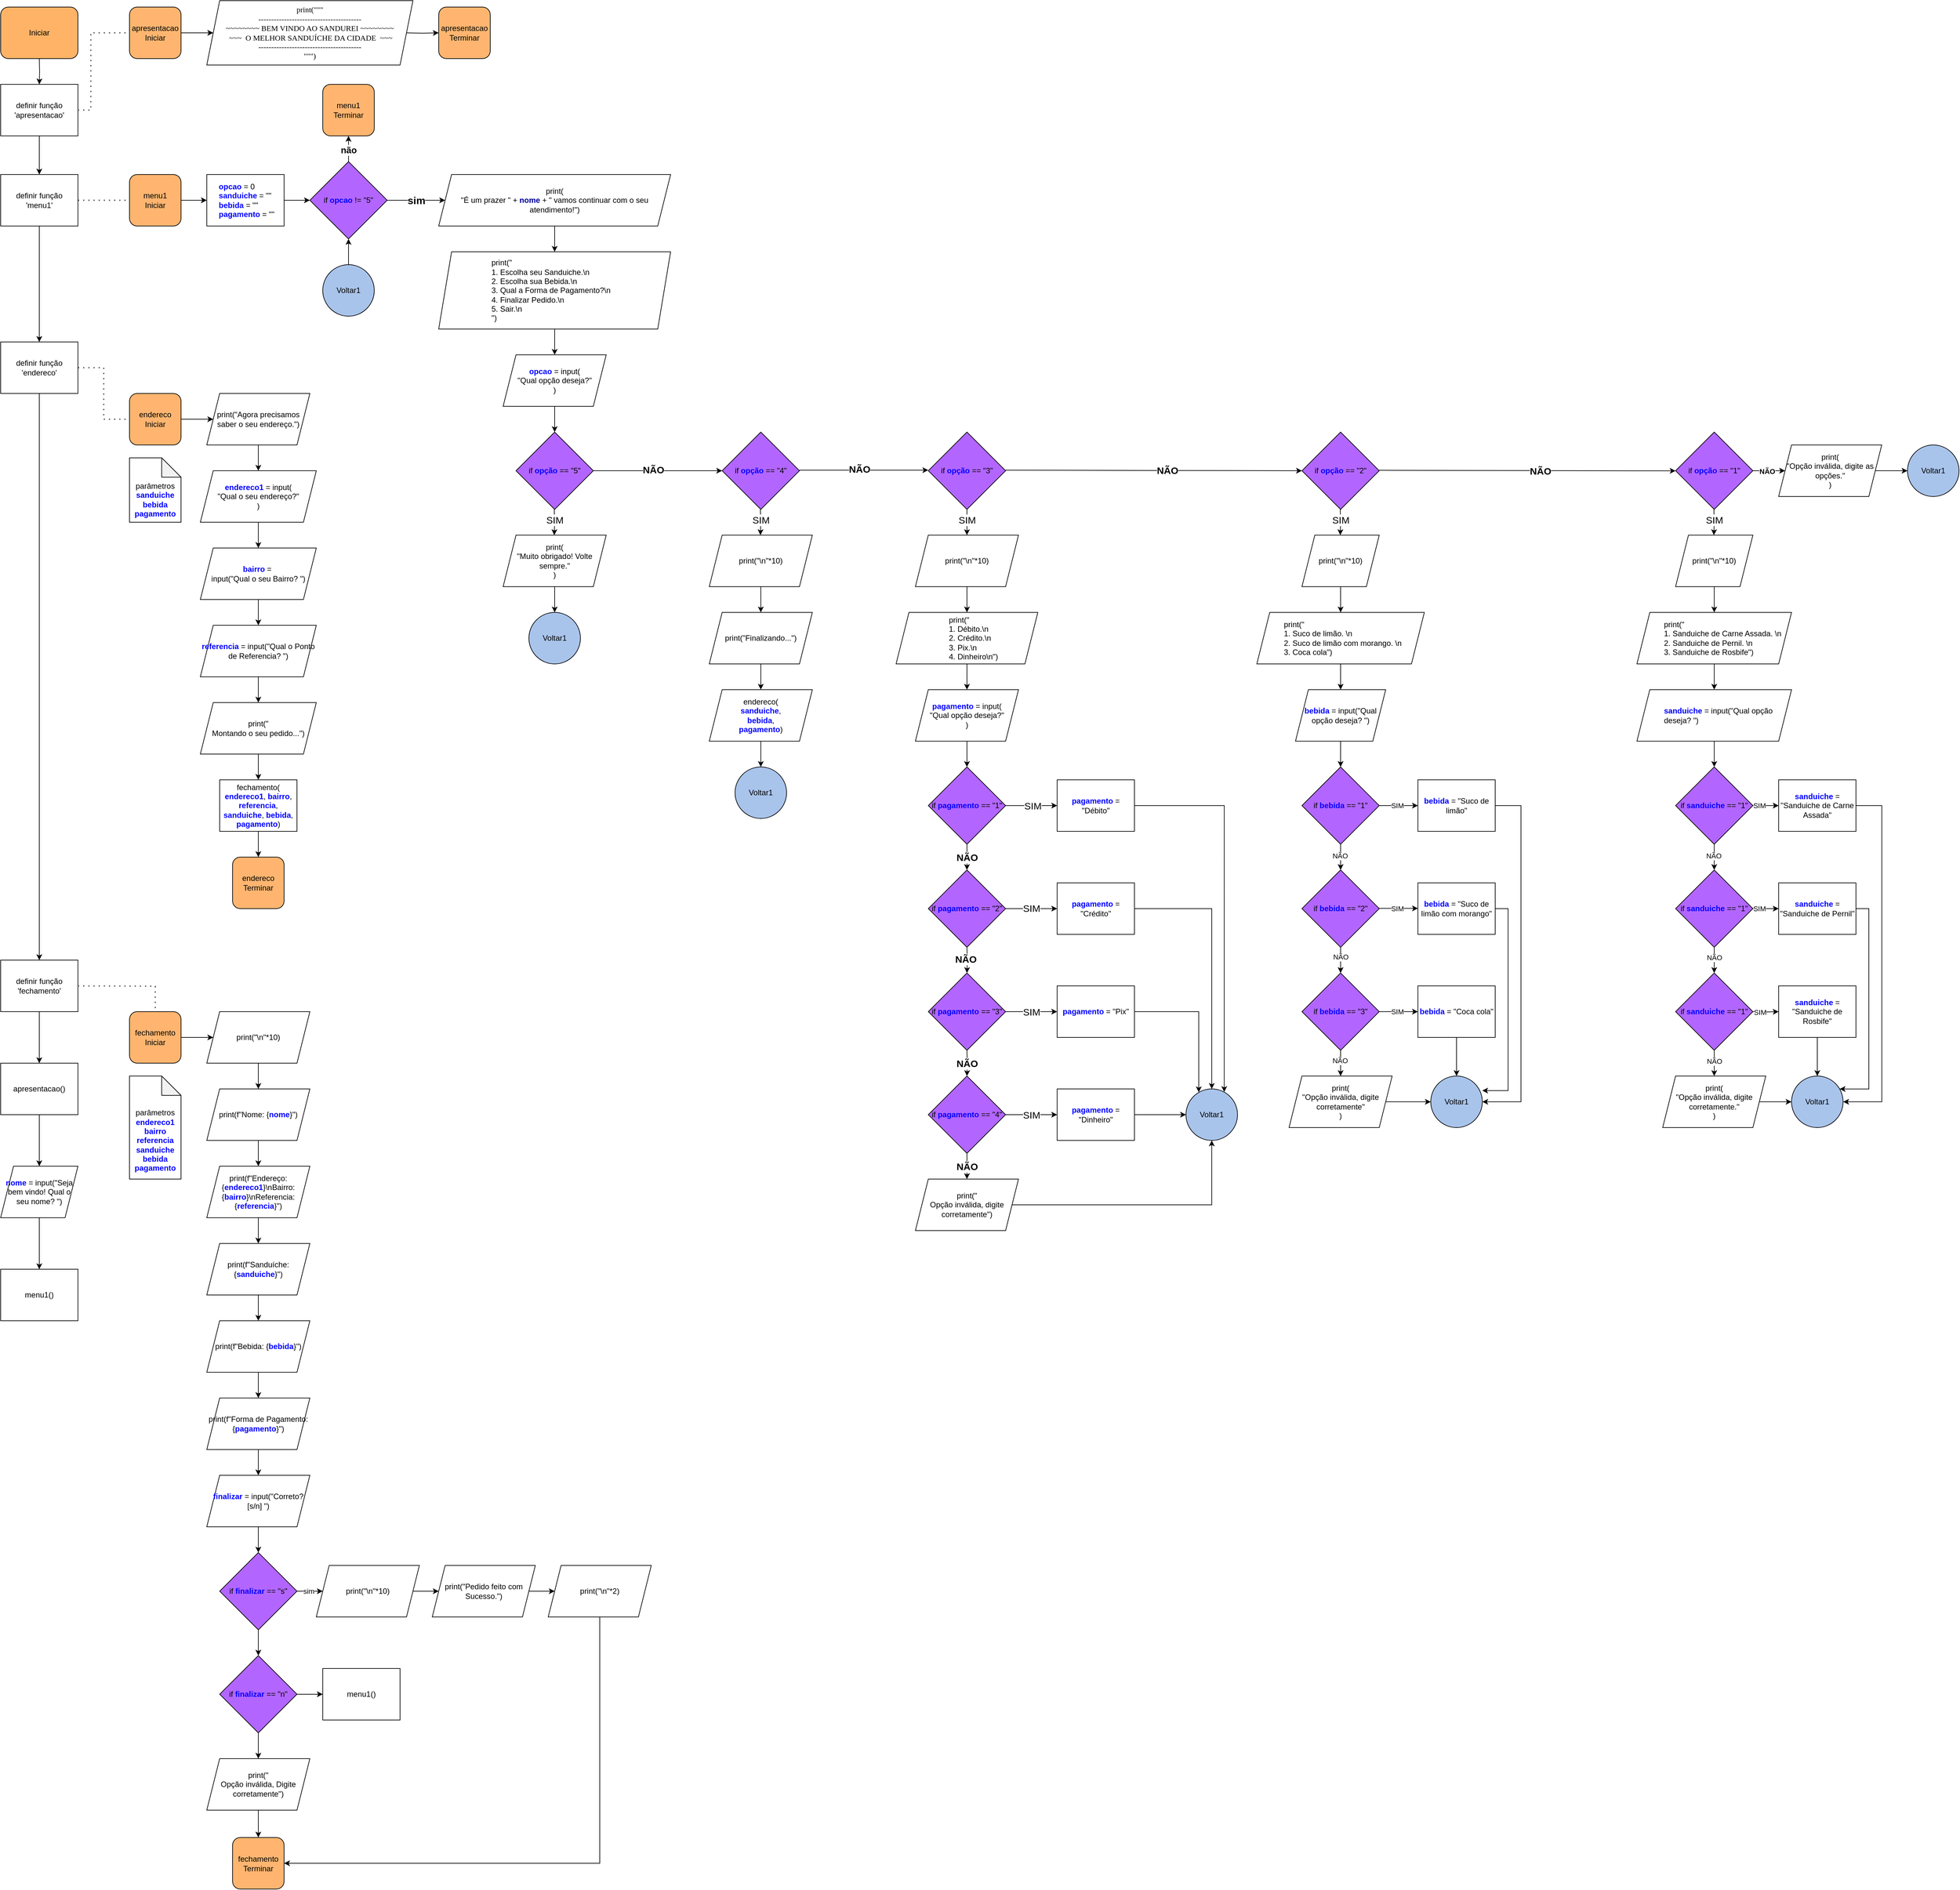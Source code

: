 <mxfile version="21.8.2" type="github">
  <diagram name="Página-1" id="Ty_5jwe1dmtdeJB90TqP">
    <mxGraphModel dx="1918" dy="780" grid="0" gridSize="10" guides="1" tooltips="1" connect="1" arrows="1" fold="1" page="0" pageScale="1" pageWidth="827" pageHeight="1169" math="0" shadow="0">
      <root>
        <mxCell id="0" />
        <mxCell id="1" parent="0" />
        <mxCell id="QidJTkGzFkj9kZsT0gb2-4" style="edgeStyle=orthogonalEdgeStyle;rounded=0;orthogonalLoop=1;jettySize=auto;html=1;entryX=0.5;entryY=0;entryDx=0;entryDy=0;" parent="1" edge="1">
          <mxGeometry relative="1" as="geometry">
            <mxPoint x="140" y="120" as="sourcePoint" />
            <mxPoint x="140" y="160.0" as="targetPoint" />
          </mxGeometry>
        </mxCell>
        <mxCell id="QidJTkGzFkj9kZsT0gb2-6" value="Iniciar" style="rounded=1;whiteSpace=wrap;html=1;fillColor=#FFB366;" parent="1" vertex="1">
          <mxGeometry x="80" y="40" width="120" height="80" as="geometry" />
        </mxCell>
        <mxCell id="QidJTkGzFkj9kZsT0gb2-11" value="" style="edgeStyle=orthogonalEdgeStyle;rounded=0;orthogonalLoop=1;jettySize=auto;html=1;entryX=0.5;entryY=0;entryDx=0;entryDy=0;" parent="1" source="QidJTkGzFkj9kZsT0gb2-7" edge="1" target="QidJTkGzFkj9kZsT0gb2-28">
          <mxGeometry relative="1" as="geometry">
            <mxPoint x="140" y="280" as="targetPoint" />
          </mxGeometry>
        </mxCell>
        <mxCell id="QidJTkGzFkj9kZsT0gb2-7" value="&lt;div&gt;definir função&lt;/div&gt;&lt;div&gt;&#39;apresentacao&#39;&lt;br&gt;&lt;/div&gt;" style="rounded=0;whiteSpace=wrap;html=1;" parent="1" vertex="1">
          <mxGeometry x="80" y="160" width="120" height="80" as="geometry" />
        </mxCell>
        <mxCell id="QidJTkGzFkj9kZsT0gb2-15" value="" style="edgeStyle=orthogonalEdgeStyle;rounded=0;orthogonalLoop=1;jettySize=auto;html=1;entryX=0;entryY=0.5;entryDx=0;entryDy=0;" parent="1" source="QidJTkGzFkj9kZsT0gb2-12" target="QidJTkGzFkj9kZsT0gb2-16" edge="1">
          <mxGeometry relative="1" as="geometry">
            <mxPoint x="400" y="80" as="targetPoint" />
          </mxGeometry>
        </mxCell>
        <mxCell id="QidJTkGzFkj9kZsT0gb2-12" value="&lt;div&gt;apresentacao&lt;/div&gt;&lt;div&gt;Iniciar&lt;/div&gt;" style="whiteSpace=wrap;html=1;aspect=fixed;fillColor=#FFB570;rounded=1;" parent="1" vertex="1">
          <mxGeometry x="280" y="40" width="80" height="80" as="geometry" />
        </mxCell>
        <mxCell id="QidJTkGzFkj9kZsT0gb2-13" value="&lt;div&gt;apresentacao&lt;/div&gt;&lt;div&gt;Terminar&lt;br&gt;&lt;/div&gt;" style="whiteSpace=wrap;html=1;aspect=fixed;fillColor=#FFB570;rounded=1;" parent="1" vertex="1">
          <mxGeometry x="760" y="40" width="80" height="80" as="geometry" />
        </mxCell>
        <mxCell id="QidJTkGzFkj9kZsT0gb2-16" value="&lt;div style=&quot;&quot;&gt;&lt;span style=&quot;font-family: Consolas; background-color: initial;&quot;&gt;print(&quot;&quot;&quot;&lt;/span&gt;&lt;/div&gt;&lt;div style=&quot;&quot;&gt;&lt;span style=&quot;font-family: Consolas; background-color: initial;&quot;&gt;----------------------------------------&lt;/span&gt;&lt;br&gt;&lt;/div&gt;&lt;div style=&quot;&quot;&gt;&lt;font face=&quot;Consolas&quot;&gt;~~~~~~~~ BEM VINDO AO SANDUREI ~~~~~~~~&lt;/font&gt;&lt;/div&gt;&lt;div style=&quot;&quot;&gt;&lt;font face=&quot;Consolas&quot;&gt;&amp;nbsp;~~~&amp;nbsp; O MELHOR SANDUÍCHE DA CIDADE&amp;nbsp; ~~~&lt;/font&gt;&lt;/div&gt;&lt;div style=&quot;&quot;&gt;&lt;font face=&quot;Consolas&quot;&gt;----------------------------------------&lt;/font&gt;&lt;/div&gt;&lt;div style=&quot;&quot;&gt;&lt;font face=&quot;Consolas&quot;&gt;&quot;&quot;&quot;)&lt;/font&gt;&lt;/div&gt;" style="shape=parallelogram;perimeter=parallelogramPerimeter;whiteSpace=wrap;html=1;fixedSize=1;align=center;" parent="1" vertex="1">
          <mxGeometry x="400" y="30" width="320" height="100" as="geometry" />
        </mxCell>
        <mxCell id="QidJTkGzFkj9kZsT0gb2-26" value="" style="edgeStyle=orthogonalEdgeStyle;rounded=0;orthogonalLoop=1;jettySize=auto;html=1;" parent="1" target="QidJTkGzFkj9kZsT0gb2-13" edge="1">
          <mxGeometry relative="1" as="geometry">
            <mxPoint x="709.5" y="80" as="sourcePoint" />
          </mxGeometry>
        </mxCell>
        <mxCell id="QidJTkGzFkj9kZsT0gb2-27" value="" style="endArrow=none;dashed=1;html=1;dashPattern=1 3;strokeWidth=2;rounded=0;exitX=1;exitY=0.5;exitDx=0;exitDy=0;entryX=0;entryY=0.5;entryDx=0;entryDy=0;strokeColor=#666666;" parent="1" source="QidJTkGzFkj9kZsT0gb2-7" target="QidJTkGzFkj9kZsT0gb2-12" edge="1">
          <mxGeometry width="50" height="50" relative="1" as="geometry">
            <mxPoint x="280" y="370" as="sourcePoint" />
            <mxPoint x="240" y="80" as="targetPoint" />
            <Array as="points">
              <mxPoint x="220" y="200" />
              <mxPoint x="220" y="80" />
            </Array>
          </mxGeometry>
        </mxCell>
        <mxCell id="QcSg8V3mkvweQBUS3Sfb-119" value="" style="edgeStyle=orthogonalEdgeStyle;rounded=0;orthogonalLoop=1;jettySize=auto;html=1;" parent="1" source="QidJTkGzFkj9kZsT0gb2-28" target="QcSg8V3mkvweQBUS3Sfb-118" edge="1">
          <mxGeometry relative="1" as="geometry" />
        </mxCell>
        <mxCell id="QcSg8V3mkvweQBUS3Sfb-138" value="" style="edgeStyle=orthogonalEdgeStyle;rounded=0;orthogonalLoop=1;jettySize=auto;html=1;endArrow=none;dashed=1;dashPattern=1 3;strokeWidth=2;strokeColor=#666666;" parent="1" source="QidJTkGzFkj9kZsT0gb2-28" target="QidJTkGzFkj9kZsT0gb2-29" edge="1">
          <mxGeometry relative="1" as="geometry" />
        </mxCell>
        <mxCell id="QidJTkGzFkj9kZsT0gb2-28" value="&lt;div&gt;definir função&lt;/div&gt;&lt;div&gt;&#39;menu1&#39;&lt;br&gt;&lt;/div&gt;" style="rounded=0;whiteSpace=wrap;html=1;" parent="1" vertex="1">
          <mxGeometry x="80" y="300" width="120" height="80" as="geometry" />
        </mxCell>
        <mxCell id="QidJTkGzFkj9kZsT0gb2-34" value="" style="edgeStyle=orthogonalEdgeStyle;rounded=0;orthogonalLoop=1;jettySize=auto;html=1;" parent="1" source="QidJTkGzFkj9kZsT0gb2-29" target="QidJTkGzFkj9kZsT0gb2-33" edge="1">
          <mxGeometry relative="1" as="geometry" />
        </mxCell>
        <mxCell id="QidJTkGzFkj9kZsT0gb2-29" value="&lt;div&gt;menu1&lt;/div&gt;&lt;div&gt;Iniciar&lt;/div&gt;" style="whiteSpace=wrap;html=1;aspect=fixed;fillColor=#FFB570;rounded=1;" parent="1" vertex="1">
          <mxGeometry x="280" y="300" width="80" height="80" as="geometry" />
        </mxCell>
        <mxCell id="QidJTkGzFkj9kZsT0gb2-36" value="" style="edgeStyle=orthogonalEdgeStyle;rounded=0;orthogonalLoop=1;jettySize=auto;html=1;" parent="1" source="QidJTkGzFkj9kZsT0gb2-33" edge="1">
          <mxGeometry relative="1" as="geometry">
            <mxPoint x="560" y="340" as="targetPoint" />
          </mxGeometry>
        </mxCell>
        <mxCell id="QidJTkGzFkj9kZsT0gb2-33" value="&lt;font color=&quot;#0000ff&quot;&gt;&lt;b&gt;&amp;nbsp; &amp;nbsp; &amp;nbsp;opcao&lt;/b&gt;&lt;/font&gt; = 0&lt;br&gt;&lt;font style=&quot;&quot; color=&quot;#0000ff&quot;&gt;&lt;b&gt;&amp;nbsp; &amp;nbsp; &amp;nbsp;sanduiche&lt;/b&gt;&amp;nbsp;&lt;/font&gt;= &quot;&quot;&lt;br&gt;&lt;b style=&quot;border-color: var(--border-color); color: rgb(0, 0, 255);&quot;&gt;&amp;nbsp; &amp;nbsp; &amp;nbsp;bebida&amp;nbsp;&lt;/b&gt;= &quot;&quot;&lt;br&gt;&lt;b style=&quot;color: rgb(0, 0, 255);&quot;&gt;&amp;nbsp; &amp;nbsp; &amp;nbsp;pagamento &lt;/b&gt;= &quot;&quot;" style="rounded=0;whiteSpace=wrap;html=1;align=left;" parent="1" vertex="1">
          <mxGeometry x="400" y="300" width="120" height="80" as="geometry" />
        </mxCell>
        <mxCell id="QidJTkGzFkj9kZsT0gb2-39" value="&lt;b&gt;&lt;font style=&quot;font-size: 16px;&quot;&gt;sim&lt;/font&gt;&lt;/b&gt;" style="edgeStyle=orthogonalEdgeStyle;rounded=0;orthogonalLoop=1;jettySize=auto;html=1;entryX=0;entryY=0.5;entryDx=0;entryDy=0;" parent="1" source="QidJTkGzFkj9kZsT0gb2-37" target="QidJTkGzFkj9kZsT0gb2-40" edge="1">
          <mxGeometry relative="1" as="geometry">
            <mxPoint x="720" y="340" as="targetPoint" />
          </mxGeometry>
        </mxCell>
        <mxCell id="QcSg8V3mkvweQBUS3Sfb-131" value="" style="edgeStyle=orthogonalEdgeStyle;rounded=0;orthogonalLoop=1;jettySize=auto;html=1;" parent="1" source="QidJTkGzFkj9kZsT0gb2-37" target="QcSg8V3mkvweQBUS3Sfb-126" edge="1">
          <mxGeometry relative="1" as="geometry" />
        </mxCell>
        <mxCell id="QcSg8V3mkvweQBUS3Sfb-132" value="&lt;b&gt;&lt;font style=&quot;font-size: 14px;&quot;&gt;não&lt;/font&gt;&lt;/b&gt;" style="edgeLabel;html=1;align=center;verticalAlign=middle;resizable=0;points=[];" parent="QcSg8V3mkvweQBUS3Sfb-131" vertex="1" connectable="0">
          <mxGeometry x="-0.069" relative="1" as="geometry">
            <mxPoint as="offset" />
          </mxGeometry>
        </mxCell>
        <mxCell id="QidJTkGzFkj9kZsT0gb2-37" value="if&amp;nbsp;&lt;font color=&quot;#0000ff&quot;&gt;&lt;b&gt;opcao&lt;/b&gt;&lt;/font&gt; != &quot;5&quot;" style="rhombus;whiteSpace=wrap;html=1;fillColor=#B266FF;strokeColor=#000000;" parent="1" vertex="1">
          <mxGeometry x="560" y="280" width="120" height="120" as="geometry" />
        </mxCell>
        <mxCell id="NueicxOGYSRS9VP726fo-2" value="" style="edgeStyle=orthogonalEdgeStyle;rounded=0;orthogonalLoop=1;jettySize=auto;html=1;" parent="1" source="QidJTkGzFkj9kZsT0gb2-40" target="NueicxOGYSRS9VP726fo-1" edge="1">
          <mxGeometry relative="1" as="geometry">
            <Array as="points">
              <mxPoint x="940" y="400" />
              <mxPoint x="940" y="400" />
            </Array>
          </mxGeometry>
        </mxCell>
        <mxCell id="QidJTkGzFkj9kZsT0gb2-40" value="&lt;div&gt;print(&lt;/div&gt;&lt;div&gt;&lt;span style=&quot;background-color: initial;&quot;&gt;&quot;É um prazer &quot; + &lt;/span&gt;&lt;font style=&quot;background-color: initial;&quot; color=&quot;#000099&quot;&gt;&lt;b&gt;nome&lt;/b&gt;&lt;/font&gt;&lt;span style=&quot;background-color: initial;&quot;&gt; + &quot; vamos continuar com o seu atendimento!&quot;)&lt;/span&gt;&lt;/div&gt;" style="rounded=0;whiteSpace=wrap;html=1;shape=parallelogram;perimeter=parallelogramPerimeter;fixedSize=1;" parent="1" vertex="1">
          <mxGeometry x="760" y="300" width="360" height="80" as="geometry" />
        </mxCell>
        <mxCell id="NueicxOGYSRS9VP726fo-7" value="" style="edgeStyle=orthogonalEdgeStyle;rounded=0;orthogonalLoop=1;jettySize=auto;html=1;entryX=0.5;entryY=0;entryDx=0;entryDy=0;" parent="1" source="NueicxOGYSRS9VP726fo-1" target="NueicxOGYSRS9VP726fo-4" edge="1">
          <mxGeometry relative="1" as="geometry">
            <mxPoint x="940.0" y="580" as="targetPoint" />
            <Array as="points">
              <mxPoint x="940" y="570" />
              <mxPoint x="940" y="570" />
            </Array>
          </mxGeometry>
        </mxCell>
        <mxCell id="NueicxOGYSRS9VP726fo-1" value="&lt;blockquote style=&quot;margin: 0 0 0 40px; border: none; padding: 0px;&quot;&gt;&lt;blockquote style=&quot;margin: 0 0 0 40px; border: none; padding: 0px;&quot;&gt;print(&quot;&lt;/blockquote&gt;&lt;blockquote style=&quot;margin: 0 0 0 40px; border: none; padding: 0px;&quot;&gt;&lt;div style=&quot;&quot;&gt;&lt;span style=&quot;background-color: initial;&quot;&gt;1. Escolha seu Sanduiche.\n&lt;/span&gt;&lt;/div&gt;&lt;/blockquote&gt;&lt;blockquote style=&quot;margin: 0 0 0 40px; border: none; padding: 0px;&quot;&gt;&lt;div style=&quot;&quot;&gt;&lt;span style=&quot;background-color: initial;&quot;&gt;2. Escolha sua Bebida.\n&lt;/span&gt;&lt;/div&gt;&lt;/blockquote&gt;&lt;blockquote style=&quot;margin: 0 0 0 40px; border: none; padding: 0px;&quot;&gt;&lt;div style=&quot;&quot;&gt;&lt;span style=&quot;background-color: initial;&quot;&gt;3. Qual a Forma de Pagamento?\n&lt;/span&gt;&lt;/div&gt;&lt;/blockquote&gt;&lt;blockquote style=&quot;margin: 0 0 0 40px; border: none; padding: 0px;&quot;&gt;&lt;div style=&quot;&quot;&gt;&lt;span style=&quot;background-color: initial;&quot;&gt;4. Finalizar Pedido.\n&lt;/span&gt;&lt;/div&gt;&lt;/blockquote&gt;&lt;blockquote style=&quot;margin: 0 0 0 40px; border: none; padding: 0px;&quot;&gt;&lt;div style=&quot;&quot;&gt;&lt;span style=&quot;background-color: initial;&quot;&gt;5. Sair.\n&lt;/span&gt;&lt;/div&gt;&lt;/blockquote&gt;&lt;blockquote style=&quot;margin: 0 0 0 40px; border: none; padding: 0px;&quot;&gt;&lt;div style=&quot;&quot;&gt;&lt;span style=&quot;background-color: initial;&quot;&gt;&quot;)&lt;/span&gt;&lt;/div&gt;&lt;/blockquote&gt;&lt;/blockquote&gt;" style="shape=parallelogram;perimeter=parallelogramPerimeter;whiteSpace=wrap;html=1;fixedSize=1;align=left;" parent="1" vertex="1">
          <mxGeometry x="760" y="420" width="360" height="120" as="geometry" />
        </mxCell>
        <mxCell id="NueicxOGYSRS9VP726fo-3" style="edgeStyle=orthogonalEdgeStyle;rounded=0;orthogonalLoop=1;jettySize=auto;html=1;exitX=0.5;exitY=1;exitDx=0;exitDy=0;" parent="1" source="NueicxOGYSRS9VP726fo-1" target="NueicxOGYSRS9VP726fo-1" edge="1">
          <mxGeometry relative="1" as="geometry" />
        </mxCell>
        <mxCell id="NueicxOGYSRS9VP726fo-11" value="" style="edgeStyle=orthogonalEdgeStyle;rounded=0;orthogonalLoop=1;jettySize=auto;html=1;" parent="1" source="NueicxOGYSRS9VP726fo-4" target="NueicxOGYSRS9VP726fo-10" edge="1">
          <mxGeometry relative="1" as="geometry" />
        </mxCell>
        <mxCell id="NueicxOGYSRS9VP726fo-4" value="&lt;b style=&quot;&quot;&gt;&lt;font color=&quot;#0000ff&quot;&gt;opcao&amp;nbsp;&lt;/font&gt;&lt;/b&gt;= input(&lt;br&gt;&quot;Qual opção deseja?&quot;&lt;br&gt;)" style="shape=parallelogram;perimeter=parallelogramPerimeter;whiteSpace=wrap;html=1;fixedSize=1;" parent="1" vertex="1">
          <mxGeometry x="860" y="580" width="160" height="80" as="geometry" />
        </mxCell>
        <mxCell id="NueicxOGYSRS9VP726fo-22" value="" style="edgeStyle=orthogonalEdgeStyle;rounded=0;orthogonalLoop=1;jettySize=auto;html=1;" parent="1" source="NueicxOGYSRS9VP726fo-10" target="NueicxOGYSRS9VP726fo-21" edge="1">
          <mxGeometry relative="1" as="geometry" />
        </mxCell>
        <mxCell id="NueicxOGYSRS9VP726fo-23" value="&lt;b&gt;&lt;font style=&quot;font-size: 15px;&quot;&gt;NÃO&lt;/font&gt;&lt;/b&gt;" style="edgeLabel;html=1;align=center;verticalAlign=middle;resizable=0;points=[];" parent="NueicxOGYSRS9VP726fo-22" vertex="1" connectable="0">
          <mxGeometry x="-0.072" y="2" relative="1" as="geometry">
            <mxPoint as="offset" />
          </mxGeometry>
        </mxCell>
        <mxCell id="NueicxOGYSRS9VP726fo-10" value="if &lt;b&gt;&lt;font color=&quot;#0000ff&quot;&gt;opção&lt;/font&gt;&lt;/b&gt; == &quot;5&quot;" style="rhombus;whiteSpace=wrap;html=1;fillColor=#B266FF;strokeColor=#000000;" parent="1" vertex="1">
          <mxGeometry x="880" y="700" width="120" height="120" as="geometry" />
        </mxCell>
        <mxCell id="QcSg8V3mkvweQBUS3Sfb-6" value="" style="edgeStyle=orthogonalEdgeStyle;rounded=0;orthogonalLoop=1;jettySize=auto;html=1;" parent="1" source="NueicxOGYSRS9VP726fo-13" edge="1">
          <mxGeometry relative="1" as="geometry">
            <mxPoint x="940" y="980" as="targetPoint" />
          </mxGeometry>
        </mxCell>
        <mxCell id="NueicxOGYSRS9VP726fo-13" value="print(&lt;br&gt;&quot;Muito obrigado! Volte sempre.&quot;&lt;br&gt;)" style="shape=parallelogram;perimeter=parallelogramPerimeter;whiteSpace=wrap;html=1;fixedSize=1;" parent="1" vertex="1">
          <mxGeometry x="860" y="860" width="160" height="80" as="geometry" />
        </mxCell>
        <mxCell id="NueicxOGYSRS9VP726fo-21" value="if &lt;b&gt;&lt;font color=&quot;#0000ff&quot;&gt;opção&lt;/font&gt;&lt;/b&gt; == &quot;4&quot;" style="rhombus;whiteSpace=wrap;html=1;fillColor=#B266FF;strokeColor=#000000;" parent="1" vertex="1">
          <mxGeometry x="1200" y="700" width="120" height="120" as="geometry" />
        </mxCell>
        <mxCell id="NueicxOGYSRS9VP726fo-28" value="" style="edgeStyle=orthogonalEdgeStyle;rounded=0;orthogonalLoop=1;jettySize=auto;html=1;" parent="1" source="NueicxOGYSRS9VP726fo-25" target="NueicxOGYSRS9VP726fo-27" edge="1">
          <mxGeometry relative="1" as="geometry" />
        </mxCell>
        <mxCell id="NueicxOGYSRS9VP726fo-25" value="print(&quot;\n&quot;*10)" style="shape=parallelogram;perimeter=parallelogramPerimeter;whiteSpace=wrap;html=1;fixedSize=1;" parent="1" vertex="1">
          <mxGeometry x="1180" y="860" width="160" height="80" as="geometry" />
        </mxCell>
        <mxCell id="NueicxOGYSRS9VP726fo-30" value="" style="edgeStyle=orthogonalEdgeStyle;rounded=0;orthogonalLoop=1;jettySize=auto;html=1;" parent="1" source="NueicxOGYSRS9VP726fo-27" target="NueicxOGYSRS9VP726fo-29" edge="1">
          <mxGeometry relative="1" as="geometry" />
        </mxCell>
        <mxCell id="NueicxOGYSRS9VP726fo-27" value="print(&quot;Finalizando...&quot;)" style="shape=parallelogram;perimeter=parallelogramPerimeter;whiteSpace=wrap;html=1;fixedSize=1;" parent="1" vertex="1">
          <mxGeometry x="1180" y="980" width="160" height="80" as="geometry" />
        </mxCell>
        <mxCell id="QcSg8V3mkvweQBUS3Sfb-10" value="" style="edgeStyle=orthogonalEdgeStyle;rounded=0;orthogonalLoop=1;jettySize=auto;html=1;" parent="1" source="NueicxOGYSRS9VP726fo-29" target="QcSg8V3mkvweQBUS3Sfb-8" edge="1">
          <mxGeometry relative="1" as="geometry" />
        </mxCell>
        <mxCell id="NueicxOGYSRS9VP726fo-29" value="endereco(&lt;br&gt;&lt;b&gt;&lt;font color=&quot;#0000ff&quot;&gt;sanduiche&lt;/font&gt;&lt;/b&gt;,&lt;br&gt;&lt;b&gt;&lt;font color=&quot;#0000ff&quot;&gt;bebida&lt;/font&gt;&lt;/b&gt;,&lt;br&gt;&lt;b&gt;&lt;font color=&quot;#0000ff&quot;&gt;pagamento&lt;/font&gt;&lt;/b&gt;)" style="shape=parallelogram;perimeter=parallelogramPerimeter;whiteSpace=wrap;html=1;fixedSize=1;" parent="1" vertex="1">
          <mxGeometry x="1180" y="1100" width="160" height="80" as="geometry" />
        </mxCell>
        <mxCell id="NueicxOGYSRS9VP726fo-34" value="" style="edgeStyle=orthogonalEdgeStyle;rounded=0;orthogonalLoop=1;jettySize=auto;html=1;" parent="1" edge="1">
          <mxGeometry relative="1" as="geometry">
            <mxPoint x="1320" y="759.09" as="sourcePoint" />
            <mxPoint x="1520" y="759.09" as="targetPoint" />
          </mxGeometry>
        </mxCell>
        <mxCell id="NueicxOGYSRS9VP726fo-35" value="&lt;b&gt;&lt;font style=&quot;font-size: 15px;&quot;&gt;NÃO&lt;/font&gt;&lt;/b&gt;" style="edgeLabel;html=1;align=center;verticalAlign=middle;resizable=0;points=[];" parent="NueicxOGYSRS9VP726fo-34" vertex="1" connectable="0">
          <mxGeometry x="-0.072" y="2" relative="1" as="geometry">
            <mxPoint as="offset" />
          </mxGeometry>
        </mxCell>
        <mxCell id="NueicxOGYSRS9VP726fo-36" value="" style="edgeStyle=orthogonalEdgeStyle;rounded=0;orthogonalLoop=1;jettySize=auto;html=1;" parent="1" source="NueicxOGYSRS9VP726fo-38" edge="1">
          <mxGeometry relative="1" as="geometry">
            <mxPoint x="1580" y="860" as="targetPoint" />
          </mxGeometry>
        </mxCell>
        <mxCell id="NueicxOGYSRS9VP726fo-37" value="&lt;font style=&quot;font-size: 15px;&quot;&gt;&lt;span&gt;SIM&lt;/span&gt;&lt;/font&gt;" style="edgeLabel;html=1;align=center;verticalAlign=middle;resizable=0;points=[];fontStyle=0" parent="NueicxOGYSRS9VP726fo-36" vertex="1" connectable="0">
          <mxGeometry x="-0.242" y="-1" relative="1" as="geometry">
            <mxPoint x="1" as="offset" />
          </mxGeometry>
        </mxCell>
        <mxCell id="NueicxOGYSRS9VP726fo-38" value="if &lt;font color=&quot;#0000ff&quot;&gt;&lt;b&gt;opção&lt;/b&gt;&lt;/font&gt; == &quot;3&quot;" style="rhombus;whiteSpace=wrap;html=1;fillColor=#B266FF;strokeColor=#000000;" parent="1" vertex="1">
          <mxGeometry x="1520" y="700" width="120" height="120" as="geometry" />
        </mxCell>
        <mxCell id="NueicxOGYSRS9VP726fo-39" value="" style="edgeStyle=orthogonalEdgeStyle;rounded=0;orthogonalLoop=1;jettySize=auto;html=1;entryX=0;entryY=0.5;entryDx=0;entryDy=0;strokeColor=default;labelBackgroundColor=#FFFFFF;" parent="1" target="QcSg8V3mkvweQBUS3Sfb-17" edge="1">
          <mxGeometry relative="1" as="geometry">
            <mxPoint x="1640" y="759.09" as="sourcePoint" />
            <mxPoint x="1840" y="759.09" as="targetPoint" />
          </mxGeometry>
        </mxCell>
        <mxCell id="QcSg8V3mkvweQBUS3Sfb-98" value="&lt;b&gt;&lt;font style=&quot;font-size: 15px;&quot;&gt;NÃO&lt;/font&gt;&lt;/b&gt;" style="edgeLabel;html=1;align=center;verticalAlign=middle;resizable=0;points=[];" parent="NueicxOGYSRS9VP726fo-39" vertex="1" connectable="0">
          <mxGeometry x="0.09" y="1" relative="1" as="geometry">
            <mxPoint as="offset" />
          </mxGeometry>
        </mxCell>
        <mxCell id="NueicxOGYSRS9VP726fo-43" value="" style="edgeStyle=orthogonalEdgeStyle;rounded=0;orthogonalLoop=1;jettySize=auto;html=1;" parent="1" source="NueicxOGYSRS9VP726fo-41" target="NueicxOGYSRS9VP726fo-42" edge="1">
          <mxGeometry relative="1" as="geometry" />
        </mxCell>
        <mxCell id="NueicxOGYSRS9VP726fo-41" value="print(&quot;\n&quot;*10)" style="shape=parallelogram;perimeter=parallelogramPerimeter;whiteSpace=wrap;html=1;fixedSize=1;" parent="1" vertex="1">
          <mxGeometry x="1500" y="860" width="160" height="80" as="geometry" />
        </mxCell>
        <mxCell id="NueicxOGYSRS9VP726fo-45" value="" style="edgeStyle=orthogonalEdgeStyle;rounded=0;orthogonalLoop=1;jettySize=auto;html=1;" parent="1" source="NueicxOGYSRS9VP726fo-42" edge="1">
          <mxGeometry relative="1" as="geometry">
            <mxPoint x="1580" y="1100" as="targetPoint" />
          </mxGeometry>
        </mxCell>
        <mxCell id="NueicxOGYSRS9VP726fo-42" value="&lt;blockquote style=&quot;margin: 0 0 0 40px; border: none; padding: 0px;&quot;&gt;&lt;blockquote style=&quot;margin: 0 0 0 40px; border: none; padding: 0px;&quot;&gt;print(&quot;&lt;/blockquote&gt;&lt;blockquote style=&quot;margin: 0 0 0 40px; border: none; padding: 0px;&quot;&gt;&lt;div style=&quot;&quot;&gt;&lt;span style=&quot;background-color: initial;&quot;&gt;1. Débito.\n&lt;/span&gt;&lt;/div&gt;&lt;/blockquote&gt;&lt;blockquote style=&quot;margin: 0 0 0 40px; border: none; padding: 0px;&quot;&gt;&lt;div style=&quot;&quot;&gt;&lt;span style=&quot;background-color: initial;&quot;&gt;2. Crédito.\n&lt;/span&gt;&lt;/div&gt;&lt;/blockquote&gt;&lt;blockquote style=&quot;margin: 0 0 0 40px; border: none; padding: 0px;&quot;&gt;&lt;div style=&quot;&quot;&gt;&lt;span style=&quot;background-color: initial;&quot;&gt;3. Pix.\n&lt;/span&gt;&lt;/div&gt;&lt;/blockquote&gt;&lt;blockquote style=&quot;margin: 0 0 0 40px; border: none; padding: 0px;&quot;&gt;&lt;div style=&quot;&quot;&gt;&lt;span style=&quot;background-color: initial;&quot;&gt;4. Dinheiro\n&lt;/span&gt;&lt;span style=&quot;background-color: initial;&quot;&gt;&quot;)&lt;/span&gt;&lt;/div&gt;&lt;/blockquote&gt;&lt;/blockquote&gt;" style="shape=parallelogram;perimeter=parallelogramPerimeter;whiteSpace=wrap;html=1;fixedSize=1;align=left;" parent="1" vertex="1">
          <mxGeometry x="1470" y="980" width="220" height="80" as="geometry" />
        </mxCell>
        <mxCell id="NueicxOGYSRS9VP726fo-49" value="" style="edgeStyle=orthogonalEdgeStyle;rounded=0;orthogonalLoop=1;jettySize=auto;html=1;" parent="1" source="NueicxOGYSRS9VP726fo-47" target="NueicxOGYSRS9VP726fo-48" edge="1">
          <mxGeometry relative="1" as="geometry" />
        </mxCell>
        <mxCell id="NueicxOGYSRS9VP726fo-47" value="&lt;font style=&quot;font-weight: bold;&quot; color=&quot;#0000ff&quot;&gt;pagamento &lt;/font&gt;= input(&lt;br&gt;&quot;Qual opção deseja?&quot;&lt;br&gt;)" style="shape=parallelogram;perimeter=parallelogramPerimeter;whiteSpace=wrap;html=1;fixedSize=1;" parent="1" vertex="1">
          <mxGeometry x="1500" y="1100" width="160" height="80" as="geometry" />
        </mxCell>
        <mxCell id="NueicxOGYSRS9VP726fo-51" value="" style="edgeStyle=orthogonalEdgeStyle;rounded=0;orthogonalLoop=1;jettySize=auto;html=1;" parent="1" source="NueicxOGYSRS9VP726fo-48" target="NueicxOGYSRS9VP726fo-50" edge="1">
          <mxGeometry relative="1" as="geometry" />
        </mxCell>
        <mxCell id="NueicxOGYSRS9VP726fo-79" value="&lt;font style=&quot;font-size: 15px;&quot;&gt;SIM&lt;/font&gt;" style="edgeLabel;html=1;align=center;verticalAlign=middle;resizable=0;points=[];" parent="NueicxOGYSRS9VP726fo-51" vertex="1" connectable="0">
          <mxGeometry x="0.063" relative="1" as="geometry">
            <mxPoint x="-1" as="offset" />
          </mxGeometry>
        </mxCell>
        <mxCell id="NueicxOGYSRS9VP726fo-54" value="" style="edgeStyle=orthogonalEdgeStyle;rounded=0;orthogonalLoop=1;jettySize=auto;html=1;" parent="1" source="NueicxOGYSRS9VP726fo-48" target="NueicxOGYSRS9VP726fo-53" edge="1">
          <mxGeometry relative="1" as="geometry" />
        </mxCell>
        <mxCell id="NueicxOGYSRS9VP726fo-48" value="if&amp;nbsp;&lt;font style=&quot;font-weight: bold;&quot; color=&quot;#0000ff&quot;&gt;pagamento &lt;/font&gt;== &quot;1&quot;" style="rhombus;whiteSpace=wrap;html=1;fillColor=#B266FF;strokeColor=#000000;" parent="1" vertex="1">
          <mxGeometry x="1520" y="1220" width="120" height="120" as="geometry" />
        </mxCell>
        <mxCell id="NueicxOGYSRS9VP726fo-50" value="&lt;font style=&quot;border-color: var(--border-color); font-weight: bold;&quot; color=&quot;#0000ff&quot;&gt;pagamento&amp;nbsp;&lt;/font&gt;= &quot;Débito&quot;" style="rounded=0;whiteSpace=wrap;html=1;" parent="1" vertex="1">
          <mxGeometry x="1720" y="1240" width="120" height="80" as="geometry" />
        </mxCell>
        <mxCell id="NueicxOGYSRS9VP726fo-53" value="if&amp;nbsp;&lt;font style=&quot;font-weight: bold;&quot; color=&quot;#0000ff&quot;&gt;pagamento &lt;/font&gt;== &quot;2&quot;" style="rhombus;whiteSpace=wrap;html=1;fillColor=#B266FF;strokeColor=#000000;" parent="1" vertex="1">
          <mxGeometry x="1520" y="1380" width="120" height="120" as="geometry" />
        </mxCell>
        <mxCell id="NueicxOGYSRS9VP726fo-56" value="" style="edgeStyle=orthogonalEdgeStyle;rounded=0;orthogonalLoop=1;jettySize=auto;html=1;exitX=1;exitY=0.5;exitDx=0;exitDy=0;" parent="1" source="NueicxOGYSRS9VP726fo-53" edge="1">
          <mxGeometry relative="1" as="geometry">
            <mxPoint x="1640" y="1442" as="sourcePoint" />
            <mxPoint x="1720" y="1440" as="targetPoint" />
          </mxGeometry>
        </mxCell>
        <mxCell id="NueicxOGYSRS9VP726fo-81" value="&lt;font style=&quot;font-size: 15px;&quot;&gt;SIM&lt;/font&gt;" style="edgeLabel;html=1;align=center;verticalAlign=middle;resizable=0;points=[];" parent="NueicxOGYSRS9VP726fo-56" vertex="1" connectable="0">
          <mxGeometry x="-0.009" y="1" relative="1" as="geometry">
            <mxPoint x="-1" y="-1" as="offset" />
          </mxGeometry>
        </mxCell>
        <mxCell id="NueicxOGYSRS9VP726fo-58" value="" style="edgeStyle=orthogonalEdgeStyle;rounded=0;orthogonalLoop=1;jettySize=auto;html=1;" parent="1" target="NueicxOGYSRS9VP726fo-59" edge="1">
          <mxGeometry relative="1" as="geometry">
            <mxPoint x="1580" y="1500" as="sourcePoint" />
          </mxGeometry>
        </mxCell>
        <mxCell id="NueicxOGYSRS9VP726fo-59" value="if&amp;nbsp;&lt;font style=&quot;font-weight: bold;&quot; color=&quot;#0000ff&quot;&gt;pagamento &lt;/font&gt;== &quot;3&quot;" style="rhombus;whiteSpace=wrap;html=1;fillColor=#B266FF;strokeColor=#000000;" parent="1" vertex="1">
          <mxGeometry x="1520" y="1540" width="120" height="120" as="geometry" />
        </mxCell>
        <mxCell id="NueicxOGYSRS9VP726fo-60" value="" style="edgeStyle=orthogonalEdgeStyle;rounded=0;orthogonalLoop=1;jettySize=auto;html=1;exitX=1;exitY=0.5;exitDx=0;exitDy=0;" parent="1" source="NueicxOGYSRS9VP726fo-59" edge="1">
          <mxGeometry relative="1" as="geometry">
            <mxPoint x="1640" y="1602" as="sourcePoint" />
            <mxPoint x="1720" y="1600" as="targetPoint" />
          </mxGeometry>
        </mxCell>
        <mxCell id="NueicxOGYSRS9VP726fo-65" value="" style="edgeStyle=orthogonalEdgeStyle;rounded=0;orthogonalLoop=1;jettySize=auto;html=1;" parent="1" target="NueicxOGYSRS9VP726fo-66" edge="1">
          <mxGeometry relative="1" as="geometry">
            <mxPoint x="1580" y="1660" as="sourcePoint" />
          </mxGeometry>
        </mxCell>
        <mxCell id="NueicxOGYSRS9VP726fo-93" value="" style="edgeStyle=orthogonalEdgeStyle;rounded=0;orthogonalLoop=1;jettySize=auto;html=1;" parent="1" source="NueicxOGYSRS9VP726fo-66" target="NueicxOGYSRS9VP726fo-92" edge="1">
          <mxGeometry relative="1" as="geometry" />
        </mxCell>
        <mxCell id="NueicxOGYSRS9VP726fo-66" value="if&amp;nbsp;&lt;font style=&quot;font-weight: bold;&quot; color=&quot;#0000ff&quot;&gt;pagamento &lt;/font&gt;== &quot;4&quot;" style="rhombus;whiteSpace=wrap;html=1;fillColor=#B266FF;strokeColor=#000000;" parent="1" vertex="1">
          <mxGeometry x="1520" y="1700" width="120" height="120" as="geometry" />
        </mxCell>
        <mxCell id="NueicxOGYSRS9VP726fo-67" value="" style="edgeStyle=orthogonalEdgeStyle;rounded=0;orthogonalLoop=1;jettySize=auto;html=1;exitX=1;exitY=0.5;exitDx=0;exitDy=0;" parent="1" source="NueicxOGYSRS9VP726fo-66" edge="1">
          <mxGeometry relative="1" as="geometry">
            <mxPoint x="1640" y="1762" as="sourcePoint" />
            <mxPoint x="1720" y="1760" as="targetPoint" />
          </mxGeometry>
        </mxCell>
        <mxCell id="QcSg8V3mkvweQBUS3Sfb-14" style="edgeStyle=orthogonalEdgeStyle;rounded=0;orthogonalLoop=1;jettySize=auto;html=1;" parent="1" source="NueicxOGYSRS9VP726fo-69" target="QcSg8V3mkvweQBUS3Sfb-11" edge="1">
          <mxGeometry relative="1" as="geometry" />
        </mxCell>
        <mxCell id="NueicxOGYSRS9VP726fo-69" value="&lt;font style=&quot;border-color: var(--border-color); font-weight: bold;&quot; color=&quot;#0000ff&quot;&gt;pagamento&amp;nbsp;&lt;/font&gt;= &quot;Crédito&quot;" style="rounded=0;whiteSpace=wrap;html=1;" parent="1" vertex="1">
          <mxGeometry x="1720" y="1400" width="120" height="80" as="geometry" />
        </mxCell>
        <mxCell id="NueicxOGYSRS9VP726fo-70" value="&lt;font style=&quot;border-color: var(--border-color); font-weight: bold;&quot; color=&quot;#0000ff&quot;&gt;pagamento&amp;nbsp;&lt;/font&gt;= &quot;Pix&quot;" style="rounded=0;whiteSpace=wrap;html=1;" parent="1" vertex="1">
          <mxGeometry x="1720" y="1560" width="120" height="80" as="geometry" />
        </mxCell>
        <mxCell id="QcSg8V3mkvweQBUS3Sfb-12" value="" style="edgeStyle=orthogonalEdgeStyle;rounded=0;orthogonalLoop=1;jettySize=auto;html=1;" parent="1" source="NueicxOGYSRS9VP726fo-71" target="QcSg8V3mkvweQBUS3Sfb-11" edge="1">
          <mxGeometry relative="1" as="geometry" />
        </mxCell>
        <mxCell id="NueicxOGYSRS9VP726fo-71" value="&lt;font style=&quot;border-color: var(--border-color); font-weight: bold;&quot; color=&quot;#0000ff&quot;&gt;pagamento&amp;nbsp;&lt;/font&gt;= &quot;Dinheiro&quot;" style="rounded=0;whiteSpace=wrap;html=1;" parent="1" vertex="1">
          <mxGeometry x="1720" y="1720" width="120" height="80" as="geometry" />
        </mxCell>
        <mxCell id="NueicxOGYSRS9VP726fo-84" value="&lt;font style=&quot;font-size: 15px;&quot;&gt;SIM&lt;/font&gt;" style="edgeLabel;html=1;align=center;verticalAlign=middle;resizable=0;points=[];" parent="1" vertex="1" connectable="0">
          <mxGeometry x="1679.997" y="1600.0" as="geometry" />
        </mxCell>
        <mxCell id="NueicxOGYSRS9VP726fo-86" value="&lt;font style=&quot;font-size: 15px;&quot;&gt;SIM&lt;/font&gt;" style="edgeLabel;html=1;align=center;verticalAlign=middle;resizable=0;points=[];" parent="1" vertex="1" connectable="0">
          <mxGeometry x="1679.997" y="1760.0" as="geometry" />
        </mxCell>
        <mxCell id="NueicxOGYSRS9VP726fo-88" value="&lt;b&gt;&lt;font style=&quot;font-size: 15px;&quot;&gt;NÃO&lt;/font&gt;&lt;/b&gt;" style="edgeLabel;html=1;align=center;verticalAlign=middle;resizable=0;points=[];" parent="1" vertex="1" connectable="0">
          <mxGeometry x="1580.002" y="1360.0" as="geometry" />
        </mxCell>
        <mxCell id="NueicxOGYSRS9VP726fo-89" value="&lt;b&gt;&lt;font style=&quot;font-size: 15px;&quot;&gt;NÃO&lt;/font&gt;&lt;/b&gt;" style="edgeLabel;html=1;align=center;verticalAlign=middle;resizable=0;points=[];" parent="1" vertex="1" connectable="0">
          <mxGeometry x="1500.002" y="1400.0" as="geometry">
            <mxPoint x="78" y="118" as="offset" />
          </mxGeometry>
        </mxCell>
        <mxCell id="NueicxOGYSRS9VP726fo-90" value="&lt;b&gt;&lt;font style=&quot;font-size: 15px;&quot;&gt;NÃO&lt;/font&gt;&lt;/b&gt;" style="edgeLabel;html=1;align=center;verticalAlign=middle;resizable=0;points=[];" parent="1" vertex="1" connectable="0">
          <mxGeometry x="1580.002" y="1680.0" as="geometry" />
        </mxCell>
        <mxCell id="NueicxOGYSRS9VP726fo-91" value="&lt;b&gt;&lt;font style=&quot;font-size: 15px;&quot;&gt;NÃO&lt;/font&gt;&lt;/b&gt;" style="edgeLabel;html=1;align=center;verticalAlign=middle;resizable=0;points=[];" parent="1" vertex="1" connectable="0">
          <mxGeometry x="1580.002" y="1840.0" as="geometry" />
        </mxCell>
        <mxCell id="QcSg8V3mkvweQBUS3Sfb-16" style="edgeStyle=orthogonalEdgeStyle;rounded=0;orthogonalLoop=1;jettySize=auto;html=1;entryX=0.5;entryY=1;entryDx=0;entryDy=0;" parent="1" source="NueicxOGYSRS9VP726fo-92" target="QcSg8V3mkvweQBUS3Sfb-11" edge="1">
          <mxGeometry relative="1" as="geometry" />
        </mxCell>
        <mxCell id="NueicxOGYSRS9VP726fo-92" value="print(&quot;&lt;br&gt;Opção inválida, digite corretamente&quot;)" style="whiteSpace=wrap;html=1;fillColor=#FFFFFF;strokeColor=#000000;shape=parallelogram;perimeter=parallelogramPerimeter;fixedSize=1;" parent="1" vertex="1">
          <mxGeometry x="1500" y="1860" width="160" height="80" as="geometry" />
        </mxCell>
        <mxCell id="QcSg8V3mkvweQBUS3Sfb-5" value="" style="edgeStyle=orthogonalEdgeStyle;rounded=0;orthogonalLoop=1;jettySize=auto;html=1;" parent="1" source="QcSg8V3mkvweQBUS3Sfb-3" target="QidJTkGzFkj9kZsT0gb2-37" edge="1">
          <mxGeometry relative="1" as="geometry" />
        </mxCell>
        <mxCell id="QcSg8V3mkvweQBUS3Sfb-3" value="Voltar1" style="ellipse;whiteSpace=wrap;html=1;aspect=fixed;fillColor=#A9C4EB;strokeColor=#000000;" parent="1" vertex="1">
          <mxGeometry x="580" y="440" width="80" height="80" as="geometry" />
        </mxCell>
        <mxCell id="QcSg8V3mkvweQBUS3Sfb-7" value="Voltar1" style="ellipse;whiteSpace=wrap;html=1;aspect=fixed;fillColor=#A9C4EB;strokeColor=#000000;" parent="1" vertex="1">
          <mxGeometry x="900" y="980" width="80" height="80" as="geometry" />
        </mxCell>
        <mxCell id="QcSg8V3mkvweQBUS3Sfb-8" value="Voltar1" style="ellipse;whiteSpace=wrap;html=1;aspect=fixed;fillColor=#A9C4EB;strokeColor=#000000;" parent="1" vertex="1">
          <mxGeometry x="1220" y="1220" width="80" height="80" as="geometry" />
        </mxCell>
        <mxCell id="QcSg8V3mkvweQBUS3Sfb-11" value="Voltar1" style="ellipse;whiteSpace=wrap;html=1;aspect=fixed;fillColor=#A9C4EB;strokeColor=#000000;" parent="1" vertex="1">
          <mxGeometry x="1920" y="1720" width="80" height="80" as="geometry" />
        </mxCell>
        <mxCell id="QcSg8V3mkvweQBUS3Sfb-13" style="edgeStyle=orthogonalEdgeStyle;rounded=0;orthogonalLoop=1;jettySize=auto;html=1;entryX=0.248;entryY=0.065;entryDx=0;entryDy=0;entryPerimeter=0;" parent="1" source="NueicxOGYSRS9VP726fo-70" target="QcSg8V3mkvweQBUS3Sfb-11" edge="1">
          <mxGeometry relative="1" as="geometry">
            <mxPoint x="1940" y="1720" as="targetPoint" />
          </mxGeometry>
        </mxCell>
        <mxCell id="QcSg8V3mkvweQBUS3Sfb-15" style="edgeStyle=orthogonalEdgeStyle;rounded=0;orthogonalLoop=1;jettySize=auto;html=1;entryX=0.742;entryY=0.06;entryDx=0;entryDy=0;entryPerimeter=0;" parent="1" source="NueicxOGYSRS9VP726fo-50" target="QcSg8V3mkvweQBUS3Sfb-11" edge="1">
          <mxGeometry relative="1" as="geometry">
            <mxPoint x="1980" y="1720" as="targetPoint" />
          </mxGeometry>
        </mxCell>
        <mxCell id="QcSg8V3mkvweQBUS3Sfb-17" value="if &lt;b&gt;&lt;font color=&quot;#0000ff&quot;&gt;opção &lt;/font&gt;&lt;/b&gt;== &quot;2&quot;" style="rhombus;whiteSpace=wrap;html=1;fillColor=#B266FF;strokeColor=#000000;" parent="1" vertex="1">
          <mxGeometry x="2100" y="700" width="120" height="120" as="geometry" />
        </mxCell>
        <mxCell id="QcSg8V3mkvweQBUS3Sfb-21" value="" style="edgeStyle=orthogonalEdgeStyle;rounded=0;orthogonalLoop=1;jettySize=auto;html=1;" parent="1" source="QcSg8V3mkvweQBUS3Sfb-18" target="QcSg8V3mkvweQBUS3Sfb-20" edge="1">
          <mxGeometry relative="1" as="geometry" />
        </mxCell>
        <mxCell id="QcSg8V3mkvweQBUS3Sfb-18" value="print(&quot;\n&quot;*10)" style="rounded=0;whiteSpace=wrap;html=1;shape=parallelogram;perimeter=parallelogramPerimeter;fixedSize=1;" parent="1" vertex="1">
          <mxGeometry x="2100" y="860" width="120" height="80" as="geometry" />
        </mxCell>
        <mxCell id="QcSg8V3mkvweQBUS3Sfb-23" value="" style="edgeStyle=orthogonalEdgeStyle;rounded=0;orthogonalLoop=1;jettySize=auto;html=1;" parent="1" source="QcSg8V3mkvweQBUS3Sfb-20" target="QcSg8V3mkvweQBUS3Sfb-22" edge="1">
          <mxGeometry relative="1" as="geometry" />
        </mxCell>
        <mxCell id="QcSg8V3mkvweQBUS3Sfb-20" value="&lt;blockquote style=&quot;margin: 0 0 0 40px; border: none; padding: 0px;&quot;&gt;print(&quot;&lt;br&gt;1. Suco de limão. \n&lt;br&gt;2. Suco de limão com morango. \n&lt;br&gt;3. Coca cola&quot;)&lt;/blockquote&gt;" style="rounded=0;whiteSpace=wrap;html=1;shape=parallelogram;perimeter=parallelogramPerimeter;fixedSize=1;align=left;" parent="1" vertex="1">
          <mxGeometry x="2030" y="980" width="260" height="80" as="geometry" />
        </mxCell>
        <mxCell id="QcSg8V3mkvweQBUS3Sfb-31" value="" style="edgeStyle=orthogonalEdgeStyle;rounded=0;orthogonalLoop=1;jettySize=auto;html=1;" parent="1" source="QcSg8V3mkvweQBUS3Sfb-22" target="QcSg8V3mkvweQBUS3Sfb-26" edge="1">
          <mxGeometry relative="1" as="geometry" />
        </mxCell>
        <mxCell id="QcSg8V3mkvweQBUS3Sfb-22" value="&lt;b&gt;&lt;font color=&quot;#0000ff&quot;&gt;bebida&lt;/font&gt;&lt;/b&gt; = input(&quot;Qual opção deseja? &quot;)" style="rounded=0;whiteSpace=wrap;html=1;shape=parallelogram;perimeter=parallelogramPerimeter;fixedSize=1;" parent="1" vertex="1">
          <mxGeometry x="2090" y="1100" width="140" height="80" as="geometry" />
        </mxCell>
        <mxCell id="QcSg8V3mkvweQBUS3Sfb-28" value="" style="edgeStyle=orthogonalEdgeStyle;rounded=0;orthogonalLoop=1;jettySize=auto;html=1;" parent="1" source="QcSg8V3mkvweQBUS3Sfb-26" target="QcSg8V3mkvweQBUS3Sfb-27" edge="1">
          <mxGeometry relative="1" as="geometry" />
        </mxCell>
        <mxCell id="QcSg8V3mkvweQBUS3Sfb-30" value="SIM" style="edgeLabel;html=1;align=center;verticalAlign=middle;resizable=0;points=[];" parent="QcSg8V3mkvweQBUS3Sfb-28" vertex="1" connectable="0">
          <mxGeometry x="-0.091" relative="1" as="geometry">
            <mxPoint as="offset" />
          </mxGeometry>
        </mxCell>
        <mxCell id="QcSg8V3mkvweQBUS3Sfb-33" value="" style="edgeStyle=orthogonalEdgeStyle;rounded=0;orthogonalLoop=1;jettySize=auto;html=1;" parent="1" source="QcSg8V3mkvweQBUS3Sfb-26" target="QcSg8V3mkvweQBUS3Sfb-32" edge="1">
          <mxGeometry relative="1" as="geometry" />
        </mxCell>
        <mxCell id="QcSg8V3mkvweQBUS3Sfb-34" value="NÃO" style="edgeLabel;html=1;align=center;verticalAlign=middle;resizable=0;points=[];" parent="QcSg8V3mkvweQBUS3Sfb-33" vertex="1" connectable="0">
          <mxGeometry x="-0.135" y="-1" relative="1" as="geometry">
            <mxPoint as="offset" />
          </mxGeometry>
        </mxCell>
        <mxCell id="QcSg8V3mkvweQBUS3Sfb-26" value="if &lt;b&gt;&lt;font color=&quot;#0000ff&quot;&gt;bebida&amp;nbsp;&lt;/font&gt;&lt;/b&gt;== &quot;1&quot;" style="rhombus;whiteSpace=wrap;html=1;fillColor=#B266FF;strokeColor=#000000;" parent="1" vertex="1">
          <mxGeometry x="2100" y="1220" width="120" height="120" as="geometry" />
        </mxCell>
        <mxCell id="QcSg8V3mkvweQBUS3Sfb-52" style="edgeStyle=orthogonalEdgeStyle;rounded=0;orthogonalLoop=1;jettySize=auto;html=1;entryX=1;entryY=0.5;entryDx=0;entryDy=0;" parent="1" source="QcSg8V3mkvweQBUS3Sfb-27" target="QcSg8V3mkvweQBUS3Sfb-51" edge="1">
          <mxGeometry relative="1" as="geometry">
            <Array as="points">
              <mxPoint x="2440" y="1280" />
              <mxPoint x="2440" y="1740" />
            </Array>
          </mxGeometry>
        </mxCell>
        <mxCell id="QcSg8V3mkvweQBUS3Sfb-27" value="&lt;font style=&quot;&quot; color=&quot;#0000ff&quot;&gt;&lt;b&gt;bebida&lt;/b&gt;&amp;nbsp;&lt;/font&gt;= &quot;Suco de limão&quot;" style="whiteSpace=wrap;html=1;fillColor=#FFFFFF;strokeColor=#000000;" parent="1" vertex="1">
          <mxGeometry x="2280" y="1240" width="120" height="80" as="geometry" />
        </mxCell>
        <mxCell id="QcSg8V3mkvweQBUS3Sfb-36" value="" style="edgeStyle=orthogonalEdgeStyle;rounded=0;orthogonalLoop=1;jettySize=auto;html=1;" parent="1" source="QcSg8V3mkvweQBUS3Sfb-32" target="QcSg8V3mkvweQBUS3Sfb-35" edge="1">
          <mxGeometry relative="1" as="geometry" />
        </mxCell>
        <mxCell id="QcSg8V3mkvweQBUS3Sfb-48" value="NÃO" style="edgeLabel;html=1;align=center;verticalAlign=middle;resizable=0;points=[];" parent="QcSg8V3mkvweQBUS3Sfb-36" vertex="1" connectable="0">
          <mxGeometry x="-0.246" relative="1" as="geometry">
            <mxPoint as="offset" />
          </mxGeometry>
        </mxCell>
        <mxCell id="QcSg8V3mkvweQBUS3Sfb-32" value="if &lt;b&gt;&lt;font color=&quot;#0000ff&quot;&gt;bebida&amp;nbsp;&lt;/font&gt;&lt;/b&gt;== &quot;2&quot;" style="rhombus;whiteSpace=wrap;html=1;fillColor=#B266FF;strokeColor=#000000;" parent="1" vertex="1">
          <mxGeometry x="2100" y="1380" width="120" height="120" as="geometry" />
        </mxCell>
        <mxCell id="QcSg8V3mkvweQBUS3Sfb-38" value="" style="edgeStyle=orthogonalEdgeStyle;rounded=0;orthogonalLoop=1;jettySize=auto;html=1;" parent="1" source="QcSg8V3mkvweQBUS3Sfb-35" edge="1">
          <mxGeometry relative="1" as="geometry">
            <mxPoint x="2160" y="1700" as="targetPoint" />
            <Array as="points">
              <mxPoint x="2160" y="1690" />
              <mxPoint x="2160" y="1690" />
            </Array>
          </mxGeometry>
        </mxCell>
        <mxCell id="QcSg8V3mkvweQBUS3Sfb-49" value="NÃO" style="edgeLabel;html=1;align=center;verticalAlign=middle;resizable=0;points=[];" parent="QcSg8V3mkvweQBUS3Sfb-38" vertex="1" connectable="0">
          <mxGeometry x="-0.207" y="-1" relative="1" as="geometry">
            <mxPoint as="offset" />
          </mxGeometry>
        </mxCell>
        <mxCell id="QcSg8V3mkvweQBUS3Sfb-35" value="if &lt;b&gt;&lt;font color=&quot;#0000ff&quot;&gt;bebida&amp;nbsp;&lt;/font&gt;&lt;/b&gt;== &quot;3&quot;" style="rhombus;whiteSpace=wrap;html=1;fillColor=#B266FF;strokeColor=#000000;" parent="1" vertex="1">
          <mxGeometry x="2100" y="1540" width="120" height="120" as="geometry" />
        </mxCell>
        <mxCell id="QcSg8V3mkvweQBUS3Sfb-39" value="&lt;font style=&quot;&quot; color=&quot;#0000ff&quot;&gt;&lt;b&gt;bebida&lt;/b&gt;&amp;nbsp;&lt;/font&gt;= &quot;Suco de limão com morango&quot;" style="whiteSpace=wrap;html=1;fillColor=#FFFFFF;strokeColor=#000000;" parent="1" vertex="1">
          <mxGeometry x="2280" y="1400" width="120" height="80" as="geometry" />
        </mxCell>
        <mxCell id="QcSg8V3mkvweQBUS3Sfb-43" value="" style="edgeStyle=orthogonalEdgeStyle;rounded=0;orthogonalLoop=1;jettySize=auto;html=1;" parent="1" edge="1">
          <mxGeometry relative="1" as="geometry">
            <mxPoint x="2220" y="1439.68" as="sourcePoint" />
            <mxPoint x="2280" y="1439.68" as="targetPoint" />
          </mxGeometry>
        </mxCell>
        <mxCell id="QcSg8V3mkvweQBUS3Sfb-44" value="SIM" style="edgeLabel;html=1;align=center;verticalAlign=middle;resizable=0;points=[];" parent="QcSg8V3mkvweQBUS3Sfb-43" vertex="1" connectable="0">
          <mxGeometry x="-0.091" relative="1" as="geometry">
            <mxPoint as="offset" />
          </mxGeometry>
        </mxCell>
        <mxCell id="QcSg8V3mkvweQBUS3Sfb-54" value="" style="edgeStyle=orthogonalEdgeStyle;rounded=0;orthogonalLoop=1;jettySize=auto;html=1;" parent="1" source="QcSg8V3mkvweQBUS3Sfb-45" target="QcSg8V3mkvweQBUS3Sfb-51" edge="1">
          <mxGeometry relative="1" as="geometry" />
        </mxCell>
        <mxCell id="QcSg8V3mkvweQBUS3Sfb-45" value="&lt;font style=&quot;&quot; color=&quot;#0000ff&quot;&gt;&lt;b&gt;bebida&lt;/b&gt;&amp;nbsp;&lt;/font&gt;= &quot;Coca cola&quot;" style="whiteSpace=wrap;html=1;fillColor=#FFFFFF;strokeColor=#000000;" parent="1" vertex="1">
          <mxGeometry x="2280" y="1560" width="120" height="80" as="geometry" />
        </mxCell>
        <mxCell id="QcSg8V3mkvweQBUS3Sfb-46" value="" style="edgeStyle=orthogonalEdgeStyle;rounded=0;orthogonalLoop=1;jettySize=auto;html=1;" parent="1" edge="1">
          <mxGeometry relative="1" as="geometry">
            <mxPoint x="2220" y="1600" as="sourcePoint" />
            <mxPoint x="2280" y="1600" as="targetPoint" />
          </mxGeometry>
        </mxCell>
        <mxCell id="QcSg8V3mkvweQBUS3Sfb-47" value="SIM" style="edgeLabel;html=1;align=center;verticalAlign=middle;resizable=0;points=[];" parent="QcSg8V3mkvweQBUS3Sfb-46" vertex="1" connectable="0">
          <mxGeometry x="-0.091" relative="1" as="geometry">
            <mxPoint as="offset" />
          </mxGeometry>
        </mxCell>
        <mxCell id="QcSg8V3mkvweQBUS3Sfb-55" value="" style="edgeStyle=orthogonalEdgeStyle;rounded=0;orthogonalLoop=1;jettySize=auto;html=1;" parent="1" source="QcSg8V3mkvweQBUS3Sfb-50" target="QcSg8V3mkvweQBUS3Sfb-51" edge="1">
          <mxGeometry relative="1" as="geometry" />
        </mxCell>
        <mxCell id="QcSg8V3mkvweQBUS3Sfb-50" value="print(&lt;br&gt;&quot;Opção inválida, digite corretamente&quot;&lt;br&gt;)" style="shape=parallelogram;perimeter=parallelogramPerimeter;whiteSpace=wrap;html=1;fixedSize=1;" parent="1" vertex="1">
          <mxGeometry x="2080" y="1700" width="160" height="80" as="geometry" />
        </mxCell>
        <mxCell id="QcSg8V3mkvweQBUS3Sfb-51" value="Voltar1" style="ellipse;whiteSpace=wrap;html=1;aspect=fixed;fillColor=#A9C4EB;strokeColor=#000000;" parent="1" vertex="1">
          <mxGeometry x="2300" y="1700" width="80" height="80" as="geometry" />
        </mxCell>
        <mxCell id="QcSg8V3mkvweQBUS3Sfb-53" style="edgeStyle=orthogonalEdgeStyle;rounded=0;orthogonalLoop=1;jettySize=auto;html=1;entryX=0.998;entryY=0.282;entryDx=0;entryDy=0;entryPerimeter=0;" parent="1" source="QcSg8V3mkvweQBUS3Sfb-39" target="QcSg8V3mkvweQBUS3Sfb-51" edge="1">
          <mxGeometry relative="1" as="geometry">
            <Array as="points">
              <mxPoint x="2420" y="1440" />
              <mxPoint x="2420" y="1723" />
            </Array>
          </mxGeometry>
        </mxCell>
        <mxCell id="QcSg8V3mkvweQBUS3Sfb-94" value="" style="edgeStyle=orthogonalEdgeStyle;rounded=0;orthogonalLoop=1;jettySize=auto;html=1;" parent="1" source="QcSg8V3mkvweQBUS3Sfb-56" target="QcSg8V3mkvweQBUS3Sfb-93" edge="1">
          <mxGeometry relative="1" as="geometry" />
        </mxCell>
        <mxCell id="QcSg8V3mkvweQBUS3Sfb-100" value="&lt;b&gt;NÃO&lt;/b&gt;" style="edgeLabel;html=1;align=center;verticalAlign=middle;resizable=0;points=[];" parent="QcSg8V3mkvweQBUS3Sfb-94" vertex="1" connectable="0">
          <mxGeometry x="-0.179" y="-1" relative="1" as="geometry">
            <mxPoint x="1" as="offset" />
          </mxGeometry>
        </mxCell>
        <mxCell id="QcSg8V3mkvweQBUS3Sfb-56" value="if &lt;b&gt;&lt;font color=&quot;#0000ff&quot;&gt;opção &lt;/font&gt;&lt;/b&gt;== &quot;1&quot;" style="rhombus;whiteSpace=wrap;html=1;fillColor=#B266FF;strokeColor=#000000;" parent="1" vertex="1">
          <mxGeometry x="2680" y="700" width="120" height="120" as="geometry" />
        </mxCell>
        <mxCell id="QcSg8V3mkvweQBUS3Sfb-61" value="" style="edgeStyle=orthogonalEdgeStyle;rounded=0;orthogonalLoop=1;jettySize=auto;html=1;" parent="1" source="QcSg8V3mkvweQBUS3Sfb-58" target="QcSg8V3mkvweQBUS3Sfb-60" edge="1">
          <mxGeometry relative="1" as="geometry" />
        </mxCell>
        <mxCell id="QcSg8V3mkvweQBUS3Sfb-58" value="print(&quot;\n&quot;*10)" style="rounded=0;whiteSpace=wrap;html=1;shape=parallelogram;perimeter=parallelogramPerimeter;fixedSize=1;" parent="1" vertex="1">
          <mxGeometry x="2680" y="860" width="120" height="80" as="geometry" />
        </mxCell>
        <mxCell id="QcSg8V3mkvweQBUS3Sfb-63" value="" style="edgeStyle=orthogonalEdgeStyle;rounded=0;orthogonalLoop=1;jettySize=auto;html=1;" parent="1" source="QcSg8V3mkvweQBUS3Sfb-60" target="QcSg8V3mkvweQBUS3Sfb-62" edge="1">
          <mxGeometry relative="1" as="geometry" />
        </mxCell>
        <mxCell id="QcSg8V3mkvweQBUS3Sfb-60" value="&lt;blockquote style=&quot;margin: 0 0 0 40px; border: none; padding: 0px;&quot;&gt;&lt;div&gt;print(&lt;span style=&quot;background-color: initial;&quot;&gt;&quot;&lt;/span&gt;&lt;/div&gt;&lt;div&gt;&lt;span style=&quot;background-color: initial;&quot;&gt;1. Sanduiche de Carne Assada. \n&lt;/span&gt;&lt;/div&gt;&lt;div&gt;&lt;span style=&quot;background-color: initial;&quot;&gt;2. Sanduiche de Pernil. \n&lt;/span&gt;&lt;/div&gt;&lt;div&gt;&lt;span style=&quot;background-color: initial;&quot;&gt;3. Sanduiche de Rosbife&quot;)&lt;/span&gt;&lt;/div&gt;&lt;/blockquote&gt;" style="rounded=0;whiteSpace=wrap;html=1;shape=parallelogram;perimeter=parallelogramPerimeter;fixedSize=1;align=left;" parent="1" vertex="1">
          <mxGeometry x="2620" y="980" width="240" height="80" as="geometry" />
        </mxCell>
        <mxCell id="QcSg8V3mkvweQBUS3Sfb-65" value="" style="edgeStyle=orthogonalEdgeStyle;rounded=0;orthogonalLoop=1;jettySize=auto;html=1;" parent="1" source="QcSg8V3mkvweQBUS3Sfb-62" target="QcSg8V3mkvweQBUS3Sfb-64" edge="1">
          <mxGeometry relative="1" as="geometry" />
        </mxCell>
        <mxCell id="QcSg8V3mkvweQBUS3Sfb-62" value="&lt;blockquote style=&quot;margin: 0 0 0 40px; border: none; padding: 0px;&quot;&gt;&lt;b&gt;&lt;font color=&quot;#0000ff&quot;&gt;sanduiche&lt;/font&gt;&lt;/b&gt; = input(&quot;Qual opção deseja? &quot;)&lt;br&gt;&lt;/blockquote&gt;" style="rounded=0;whiteSpace=wrap;html=1;shape=parallelogram;perimeter=parallelogramPerimeter;fixedSize=1;align=left;" parent="1" vertex="1">
          <mxGeometry x="2620" y="1100" width="240" height="80" as="geometry" />
        </mxCell>
        <mxCell id="QcSg8V3mkvweQBUS3Sfb-67" value="" style="edgeStyle=orthogonalEdgeStyle;rounded=0;orthogonalLoop=1;jettySize=auto;html=1;" parent="1" source="QcSg8V3mkvweQBUS3Sfb-64" target="QcSg8V3mkvweQBUS3Sfb-66" edge="1">
          <mxGeometry relative="1" as="geometry" />
        </mxCell>
        <mxCell id="QcSg8V3mkvweQBUS3Sfb-72" value="NÃO" style="edgeLabel;html=1;align=center;verticalAlign=middle;resizable=0;points=[];" parent="QcSg8V3mkvweQBUS3Sfb-67" vertex="1" connectable="0">
          <mxGeometry x="-0.117" y="-1" relative="1" as="geometry">
            <mxPoint as="offset" />
          </mxGeometry>
        </mxCell>
        <mxCell id="QcSg8V3mkvweQBUS3Sfb-75" value="" style="edgeStyle=orthogonalEdgeStyle;rounded=0;orthogonalLoop=1;jettySize=auto;html=1;" parent="1" source="QcSg8V3mkvweQBUS3Sfb-64" target="QcSg8V3mkvweQBUS3Sfb-74" edge="1">
          <mxGeometry relative="1" as="geometry" />
        </mxCell>
        <mxCell id="QcSg8V3mkvweQBUS3Sfb-79" value="SIM" style="edgeLabel;html=1;align=center;verticalAlign=middle;resizable=0;points=[];" parent="QcSg8V3mkvweQBUS3Sfb-75" vertex="1" connectable="0">
          <mxGeometry relative="1" as="geometry">
            <mxPoint x="-10" as="offset" />
          </mxGeometry>
        </mxCell>
        <mxCell id="QcSg8V3mkvweQBUS3Sfb-64" value="if &lt;b&gt;&lt;font color=&quot;#0000ff&quot;&gt;sanduiche&amp;nbsp;&lt;/font&gt;&lt;/b&gt;== &quot;1&quot;" style="rhombus;whiteSpace=wrap;html=1;fillColor=#B266FF;strokeColor=#000000;" parent="1" vertex="1">
          <mxGeometry x="2680" y="1220" width="120" height="120" as="geometry" />
        </mxCell>
        <mxCell id="QcSg8V3mkvweQBUS3Sfb-69" value="" style="edgeStyle=orthogonalEdgeStyle;rounded=0;orthogonalLoop=1;jettySize=auto;html=1;" parent="1" source="QcSg8V3mkvweQBUS3Sfb-66" target="QcSg8V3mkvweQBUS3Sfb-68" edge="1">
          <mxGeometry relative="1" as="geometry" />
        </mxCell>
        <mxCell id="QcSg8V3mkvweQBUS3Sfb-73" value="NÃO" style="edgeLabel;html=1;align=center;verticalAlign=middle;resizable=0;points=[];" parent="QcSg8V3mkvweQBUS3Sfb-69" vertex="1" connectable="0">
          <mxGeometry x="-0.191" relative="1" as="geometry">
            <mxPoint as="offset" />
          </mxGeometry>
        </mxCell>
        <mxCell id="QcSg8V3mkvweQBUS3Sfb-78" value="" style="edgeStyle=orthogonalEdgeStyle;rounded=0;orthogonalLoop=1;jettySize=auto;html=1;" parent="1" source="QcSg8V3mkvweQBUS3Sfb-66" target="QcSg8V3mkvweQBUS3Sfb-76" edge="1">
          <mxGeometry relative="1" as="geometry" />
        </mxCell>
        <mxCell id="QcSg8V3mkvweQBUS3Sfb-80" value="SIM" style="edgeLabel;html=1;align=center;verticalAlign=middle;resizable=0;points=[];" parent="QcSg8V3mkvweQBUS3Sfb-78" vertex="1" connectable="0">
          <mxGeometry relative="1" as="geometry">
            <mxPoint x="-10" as="offset" />
          </mxGeometry>
        </mxCell>
        <mxCell id="QcSg8V3mkvweQBUS3Sfb-66" value="if &lt;b&gt;&lt;font color=&quot;#0000ff&quot;&gt;sanduiche&amp;nbsp;&lt;/font&gt;&lt;/b&gt;== &quot;1&quot;" style="rhombus;whiteSpace=wrap;html=1;fillColor=#B266FF;strokeColor=#000000;" parent="1" vertex="1">
          <mxGeometry x="2680" y="1380" width="120" height="120" as="geometry" />
        </mxCell>
        <mxCell id="QcSg8V3mkvweQBUS3Sfb-71" value="" style="edgeStyle=orthogonalEdgeStyle;rounded=0;orthogonalLoop=1;jettySize=auto;html=1;entryX=0.5;entryY=0;entryDx=0;entryDy=0;" parent="1" source="QcSg8V3mkvweQBUS3Sfb-68" target="QcSg8V3mkvweQBUS3Sfb-90" edge="1">
          <mxGeometry relative="1" as="geometry">
            <mxPoint x="2740" y="1700" as="targetPoint" />
            <Array as="points" />
          </mxGeometry>
        </mxCell>
        <mxCell id="QcSg8V3mkvweQBUS3Sfb-92" value="NÃO" style="edgeLabel;html=1;align=center;verticalAlign=middle;resizable=0;points=[];" parent="QcSg8V3mkvweQBUS3Sfb-71" vertex="1" connectable="0">
          <mxGeometry x="-0.159" relative="1" as="geometry">
            <mxPoint as="offset" />
          </mxGeometry>
        </mxCell>
        <mxCell id="QcSg8V3mkvweQBUS3Sfb-68" value="if &lt;b&gt;&lt;font color=&quot;#0000ff&quot;&gt;sanduiche&amp;nbsp;&lt;/font&gt;&lt;/b&gt;== &quot;1&quot;" style="rhombus;whiteSpace=wrap;html=1;fillColor=#B266FF;strokeColor=#000000;" parent="1" vertex="1">
          <mxGeometry x="2680" y="1540" width="120" height="120" as="geometry" />
        </mxCell>
        <mxCell id="QcSg8V3mkvweQBUS3Sfb-74" value="&lt;b style=&quot;color: rgb(0, 0, 255);&quot;&gt;sanduiche &lt;/b&gt;= &quot;Sanduiche de Carne Assada&quot;" style="whiteSpace=wrap;html=1;fillColor=#FFFFFF;strokeColor=#000000;" parent="1" vertex="1">
          <mxGeometry x="2840" y="1240" width="120" height="80" as="geometry" />
        </mxCell>
        <mxCell id="QcSg8V3mkvweQBUS3Sfb-76" value="&lt;b style=&quot;color: rgb(0, 0, 255);&quot;&gt;sanduiche &lt;/b&gt;= &quot;Sanduiche de Pernil&quot;" style="whiteSpace=wrap;html=1;fillColor=#FFFFFF;strokeColor=#000000;" parent="1" vertex="1">
          <mxGeometry x="2840" y="1400" width="120" height="80" as="geometry" />
        </mxCell>
        <mxCell id="QcSg8V3mkvweQBUS3Sfb-89" value="" style="edgeStyle=orthogonalEdgeStyle;rounded=0;orthogonalLoop=1;jettySize=auto;html=1;" parent="1" source="QcSg8V3mkvweQBUS3Sfb-81" target="QcSg8V3mkvweQBUS3Sfb-84" edge="1">
          <mxGeometry relative="1" as="geometry" />
        </mxCell>
        <mxCell id="QcSg8V3mkvweQBUS3Sfb-81" value="&lt;b style=&quot;color: rgb(0, 0, 255);&quot;&gt;sanduiche &lt;/b&gt;= &quot;Sanduiche de Rosbife&quot;" style="whiteSpace=wrap;html=1;fillColor=#FFFFFF;strokeColor=#000000;" parent="1" vertex="1">
          <mxGeometry x="2840" y="1560" width="120" height="80" as="geometry" />
        </mxCell>
        <mxCell id="QcSg8V3mkvweQBUS3Sfb-82" value="" style="edgeStyle=orthogonalEdgeStyle;rounded=0;orthogonalLoop=1;jettySize=auto;html=1;" parent="1" edge="1">
          <mxGeometry relative="1" as="geometry">
            <mxPoint x="2800" y="1600" as="sourcePoint" />
            <mxPoint x="2840" y="1600" as="targetPoint" />
          </mxGeometry>
        </mxCell>
        <mxCell id="QcSg8V3mkvweQBUS3Sfb-83" value="SIM" style="edgeLabel;html=1;align=center;verticalAlign=middle;resizable=0;points=[];" parent="QcSg8V3mkvweQBUS3Sfb-82" vertex="1" connectable="0">
          <mxGeometry relative="1" as="geometry">
            <mxPoint x="-10" as="offset" />
          </mxGeometry>
        </mxCell>
        <mxCell id="QcSg8V3mkvweQBUS3Sfb-84" value="Voltar1" style="ellipse;whiteSpace=wrap;html=1;aspect=fixed;fillColor=#A9C4EB;strokeColor=#000000;" parent="1" vertex="1">
          <mxGeometry x="2860" y="1700" width="80" height="80" as="geometry" />
        </mxCell>
        <mxCell id="QcSg8V3mkvweQBUS3Sfb-87" style="edgeStyle=orthogonalEdgeStyle;rounded=0;orthogonalLoop=1;jettySize=auto;html=1;entryX=1;entryY=0.5;entryDx=0;entryDy=0;" parent="1" edge="1">
          <mxGeometry relative="1" as="geometry">
            <mxPoint x="2960.16" y="1280" as="sourcePoint" />
            <mxPoint x="2940.16" y="1740" as="targetPoint" />
            <Array as="points">
              <mxPoint x="3000.16" y="1280" />
              <mxPoint x="3000.16" y="1740" />
            </Array>
          </mxGeometry>
        </mxCell>
        <mxCell id="QcSg8V3mkvweQBUS3Sfb-88" style="edgeStyle=orthogonalEdgeStyle;rounded=0;orthogonalLoop=1;jettySize=auto;html=1;entryX=0.933;entryY=0.251;entryDx=0;entryDy=0;entryPerimeter=0;" parent="1" target="QcSg8V3mkvweQBUS3Sfb-84" edge="1">
          <mxGeometry relative="1" as="geometry">
            <mxPoint x="2960.16" y="1440" as="sourcePoint" />
            <mxPoint x="2940" y="1720" as="targetPoint" />
            <Array as="points">
              <mxPoint x="2980" y="1440" />
              <mxPoint x="2980" y="1720" />
            </Array>
          </mxGeometry>
        </mxCell>
        <mxCell id="QcSg8V3mkvweQBUS3Sfb-91" value="" style="edgeStyle=orthogonalEdgeStyle;rounded=0;orthogonalLoop=1;jettySize=auto;html=1;" parent="1" source="QcSg8V3mkvweQBUS3Sfb-90" target="QcSg8V3mkvweQBUS3Sfb-84" edge="1">
          <mxGeometry relative="1" as="geometry" />
        </mxCell>
        <mxCell id="QcSg8V3mkvweQBUS3Sfb-90" value="print(&lt;br&gt;&quot;Opção inválida, digite corretamente.&quot;&lt;br&gt;)" style="shape=parallelogram;perimeter=parallelogramPerimeter;whiteSpace=wrap;html=1;fixedSize=1;" parent="1" vertex="1">
          <mxGeometry x="2660" y="1700" width="160" height="80" as="geometry" />
        </mxCell>
        <mxCell id="QcSg8V3mkvweQBUS3Sfb-117" value="" style="edgeStyle=orthogonalEdgeStyle;rounded=0;orthogonalLoop=1;jettySize=auto;html=1;" parent="1" source="QcSg8V3mkvweQBUS3Sfb-93" edge="1">
          <mxGeometry relative="1" as="geometry">
            <mxPoint x="3040" y="760" as="targetPoint" />
          </mxGeometry>
        </mxCell>
        <mxCell id="QcSg8V3mkvweQBUS3Sfb-93" value="print(&lt;br&gt;&quot;Opção inválida, digite as opções.&quot;&lt;br&gt;)" style="shape=parallelogram;perimeter=parallelogramPerimeter;whiteSpace=wrap;html=1;fixedSize=1;" parent="1" vertex="1">
          <mxGeometry x="2840" y="720" width="160" height="80" as="geometry" />
        </mxCell>
        <mxCell id="QcSg8V3mkvweQBUS3Sfb-103" value="" style="edgeStyle=orthogonalEdgeStyle;rounded=0;orthogonalLoop=1;jettySize=auto;html=1;" parent="1" edge="1">
          <mxGeometry relative="1" as="geometry">
            <mxPoint x="2159.47" y="860" as="targetPoint" />
            <mxPoint x="2159.47" y="820" as="sourcePoint" />
          </mxGeometry>
        </mxCell>
        <mxCell id="QcSg8V3mkvweQBUS3Sfb-104" value="&lt;font style=&quot;font-size: 15px;&quot;&gt;&lt;span&gt;SIM&lt;/span&gt;&lt;/font&gt;" style="edgeLabel;html=1;align=center;verticalAlign=middle;resizable=0;points=[];fontStyle=0" parent="QcSg8V3mkvweQBUS3Sfb-103" vertex="1" connectable="0">
          <mxGeometry x="-0.242" y="-1" relative="1" as="geometry">
            <mxPoint x="1" as="offset" />
          </mxGeometry>
        </mxCell>
        <mxCell id="QcSg8V3mkvweQBUS3Sfb-107" value="" style="edgeStyle=orthogonalEdgeStyle;rounded=0;orthogonalLoop=1;jettySize=auto;html=1;" parent="1" edge="1">
          <mxGeometry relative="1" as="geometry">
            <mxPoint x="2739.47" y="860" as="targetPoint" />
            <mxPoint x="2739.47" y="820" as="sourcePoint" />
          </mxGeometry>
        </mxCell>
        <mxCell id="QcSg8V3mkvweQBUS3Sfb-108" value="&lt;font style=&quot;font-size: 15px;&quot;&gt;&lt;span&gt;SIM&lt;/span&gt;&lt;/font&gt;" style="edgeLabel;html=1;align=center;verticalAlign=middle;resizable=0;points=[];fontStyle=0" parent="QcSg8V3mkvweQBUS3Sfb-107" vertex="1" connectable="0">
          <mxGeometry x="-0.242" y="-1" relative="1" as="geometry">
            <mxPoint x="1" as="offset" />
          </mxGeometry>
        </mxCell>
        <mxCell id="QcSg8V3mkvweQBUS3Sfb-110" value="" style="edgeStyle=orthogonalEdgeStyle;rounded=0;orthogonalLoop=1;jettySize=auto;html=1;" parent="1" edge="1">
          <mxGeometry relative="1" as="geometry">
            <mxPoint x="1259.38" y="860" as="targetPoint" />
            <mxPoint x="1259.38" y="820" as="sourcePoint" />
          </mxGeometry>
        </mxCell>
        <mxCell id="QcSg8V3mkvweQBUS3Sfb-111" value="&lt;font style=&quot;font-size: 15px;&quot;&gt;&lt;span&gt;SIM&lt;/span&gt;&lt;/font&gt;" style="edgeLabel;html=1;align=center;verticalAlign=middle;resizable=0;points=[];fontStyle=0" parent="QcSg8V3mkvweQBUS3Sfb-110" vertex="1" connectable="0">
          <mxGeometry x="-0.242" y="-1" relative="1" as="geometry">
            <mxPoint x="1" as="offset" />
          </mxGeometry>
        </mxCell>
        <mxCell id="QcSg8V3mkvweQBUS3Sfb-112" value="" style="edgeStyle=orthogonalEdgeStyle;rounded=0;orthogonalLoop=1;jettySize=auto;html=1;" parent="1" edge="1">
          <mxGeometry relative="1" as="geometry">
            <mxPoint x="939.37" y="860" as="targetPoint" />
            <mxPoint x="939.37" y="820" as="sourcePoint" />
          </mxGeometry>
        </mxCell>
        <mxCell id="QcSg8V3mkvweQBUS3Sfb-113" value="&lt;font style=&quot;font-size: 15px;&quot;&gt;&lt;span&gt;SIM&lt;/span&gt;&lt;/font&gt;" style="edgeLabel;html=1;align=center;verticalAlign=middle;resizable=0;points=[];fontStyle=0" parent="QcSg8V3mkvweQBUS3Sfb-112" vertex="1" connectable="0">
          <mxGeometry x="-0.242" y="-1" relative="1" as="geometry">
            <mxPoint x="1" as="offset" />
          </mxGeometry>
        </mxCell>
        <mxCell id="QcSg8V3mkvweQBUS3Sfb-114" value="" style="edgeStyle=orthogonalEdgeStyle;rounded=0;orthogonalLoop=1;jettySize=auto;html=1;entryX=0;entryY=0.5;entryDx=0;entryDy=0;strokeColor=default;labelBackgroundColor=#FFFFFF;" parent="1" edge="1">
          <mxGeometry relative="1" as="geometry">
            <mxPoint x="2220" y="759.28" as="sourcePoint" />
            <mxPoint x="2680" y="760.19" as="targetPoint" />
          </mxGeometry>
        </mxCell>
        <mxCell id="QcSg8V3mkvweQBUS3Sfb-115" value="&lt;b&gt;&lt;font style=&quot;font-size: 15px;&quot;&gt;NÃO&lt;/font&gt;&lt;/b&gt;" style="edgeLabel;html=1;align=center;verticalAlign=middle;resizable=0;points=[];" parent="QcSg8V3mkvweQBUS3Sfb-114" vertex="1" connectable="0">
          <mxGeometry x="0.09" y="1" relative="1" as="geometry">
            <mxPoint as="offset" />
          </mxGeometry>
        </mxCell>
        <mxCell id="QcSg8V3mkvweQBUS3Sfb-121" value="" style="edgeStyle=orthogonalEdgeStyle;rounded=0;orthogonalLoop=1;jettySize=auto;html=1;endArrow=none;dashed=1;dashPattern=1 3;strokeWidth=2;strokeColor=#666666;" parent="1" source="QcSg8V3mkvweQBUS3Sfb-118" target="QcSg8V3mkvweQBUS3Sfb-120" edge="1">
          <mxGeometry relative="1" as="geometry" />
        </mxCell>
        <mxCell id="QcSg8V3mkvweQBUS3Sfb-154" value="" style="edgeStyle=orthogonalEdgeStyle;rounded=0;orthogonalLoop=1;jettySize=auto;html=1;" parent="1" source="QcSg8V3mkvweQBUS3Sfb-118" target="QcSg8V3mkvweQBUS3Sfb-153" edge="1">
          <mxGeometry relative="1" as="geometry" />
        </mxCell>
        <mxCell id="QcSg8V3mkvweQBUS3Sfb-118" value="&lt;div&gt;definir função&lt;/div&gt;&lt;div&gt;&#39;endereco&#39;&lt;br&gt;&lt;/div&gt;" style="rounded=0;whiteSpace=wrap;html=1;" parent="1" vertex="1">
          <mxGeometry x="80" y="560" width="120" height="80" as="geometry" />
        </mxCell>
        <mxCell id="QcSg8V3mkvweQBUS3Sfb-140" value="" style="edgeStyle=orthogonalEdgeStyle;rounded=0;orthogonalLoop=1;jettySize=auto;html=1;" parent="1" source="QcSg8V3mkvweQBUS3Sfb-120" target="QcSg8V3mkvweQBUS3Sfb-139" edge="1">
          <mxGeometry relative="1" as="geometry" />
        </mxCell>
        <mxCell id="QcSg8V3mkvweQBUS3Sfb-120" value="&lt;div&gt;endereco&lt;/div&gt;&lt;div&gt;Iniciar&lt;/div&gt;" style="whiteSpace=wrap;html=1;aspect=fixed;fillColor=#FFB570;rounded=1;" parent="1" vertex="1">
          <mxGeometry x="280" y="640" width="80" height="80" as="geometry" />
        </mxCell>
        <mxCell id="QcSg8V3mkvweQBUS3Sfb-122" value="parâmetros&lt;br&gt;&lt;b&gt;&lt;font color=&quot;#0000ff&quot;&gt;sanduiche&lt;br&gt;bebida&lt;br&gt;pagamento&lt;/font&gt;&lt;/b&gt;" style="shape=note;whiteSpace=wrap;html=1;boundedLbl=1;backgroundOutline=1;darkOpacity=0.05;" parent="1" vertex="1">
          <mxGeometry x="280" y="740" width="80" height="100" as="geometry" />
        </mxCell>
        <mxCell id="QcSg8V3mkvweQBUS3Sfb-126" value="menu1&lt;br&gt;Terminar" style="whiteSpace=wrap;html=1;aspect=fixed;fillColor=#FFB570;strokeColor=#000000;rounded=1;" parent="1" vertex="1">
          <mxGeometry x="580" y="160" width="80" height="80" as="geometry" />
        </mxCell>
        <mxCell id="QcSg8V3mkvweQBUS3Sfb-127" value="Voltar1" style="ellipse;whiteSpace=wrap;html=1;aspect=fixed;fillColor=#A9C4EB;strokeColor=#000000;" parent="1" vertex="1">
          <mxGeometry x="3040" y="720" width="80" height="80" as="geometry" />
        </mxCell>
        <mxCell id="QcSg8V3mkvweQBUS3Sfb-129" style="edgeStyle=orthogonalEdgeStyle;rounded=0;orthogonalLoop=1;jettySize=auto;html=1;exitX=0.5;exitY=1;exitDx=0;exitDy=0;" parent="1" source="QcSg8V3mkvweQBUS3Sfb-126" target="QcSg8V3mkvweQBUS3Sfb-126" edge="1">
          <mxGeometry relative="1" as="geometry" />
        </mxCell>
        <mxCell id="QcSg8V3mkvweQBUS3Sfb-142" value="" style="edgeStyle=orthogonalEdgeStyle;rounded=0;orthogonalLoop=1;jettySize=auto;html=1;" parent="1" source="QcSg8V3mkvweQBUS3Sfb-139" target="QcSg8V3mkvweQBUS3Sfb-141" edge="1">
          <mxGeometry relative="1" as="geometry" />
        </mxCell>
        <mxCell id="QcSg8V3mkvweQBUS3Sfb-139" value="&lt;div&gt;print(&quot;Agora precisamos saber o seu endereço.&quot;)&lt;/div&gt;" style="shape=parallelogram;perimeter=parallelogramPerimeter;whiteSpace=wrap;html=1;fixedSize=1;" parent="1" vertex="1">
          <mxGeometry x="400" y="640" width="160" height="80" as="geometry" />
        </mxCell>
        <mxCell id="QcSg8V3mkvweQBUS3Sfb-144" value="" style="edgeStyle=orthogonalEdgeStyle;rounded=0;orthogonalLoop=1;jettySize=auto;html=1;" parent="1" source="QcSg8V3mkvweQBUS3Sfb-141" target="QcSg8V3mkvweQBUS3Sfb-143" edge="1">
          <mxGeometry relative="1" as="geometry" />
        </mxCell>
        <mxCell id="QcSg8V3mkvweQBUS3Sfb-141" value="&lt;div&gt;&lt;span style=&quot;background-color: initial;&quot;&gt;&lt;b&gt;&lt;font color=&quot;#0000ff&quot;&gt;endereco1&lt;/font&gt;&lt;/b&gt; = input(&lt;/span&gt;&lt;/div&gt;&lt;div&gt;&lt;span style=&quot;background-color: initial;&quot;&gt;&quot;&lt;/span&gt;&lt;span style=&quot;background-color: initial;&quot;&gt;Qual o seu endereço?&lt;/span&gt;&lt;span style=&quot;background-color: initial;&quot;&gt;&quot;&lt;/span&gt;&lt;/div&gt;&lt;div&gt;&lt;span style=&quot;background-color: initial;&quot;&gt;)&lt;/span&gt;&lt;/div&gt;" style="shape=parallelogram;perimeter=parallelogramPerimeter;whiteSpace=wrap;html=1;fixedSize=1;" parent="1" vertex="1">
          <mxGeometry x="390" y="760" width="180" height="80" as="geometry" />
        </mxCell>
        <mxCell id="QcSg8V3mkvweQBUS3Sfb-146" value="" style="edgeStyle=orthogonalEdgeStyle;rounded=0;orthogonalLoop=1;jettySize=auto;html=1;" parent="1" source="QcSg8V3mkvweQBUS3Sfb-143" target="QcSg8V3mkvweQBUS3Sfb-145" edge="1">
          <mxGeometry relative="1" as="geometry" />
        </mxCell>
        <mxCell id="QcSg8V3mkvweQBUS3Sfb-143" value="&lt;div&gt;&lt;span style=&quot;background-color: initial;&quot;&gt;&lt;font color=&quot;#0000ff&quot;&gt;&lt;b&gt;bairro&lt;/b&gt;&lt;/font&gt;&amp;nbsp;=&amp;nbsp;&lt;/span&gt;&lt;/div&gt;input(&quot;Qual o seu Bairro? &quot;)" style="shape=parallelogram;perimeter=parallelogramPerimeter;whiteSpace=wrap;html=1;fixedSize=1;" parent="1" vertex="1">
          <mxGeometry x="390" y="880" width="180" height="80" as="geometry" />
        </mxCell>
        <mxCell id="QcSg8V3mkvweQBUS3Sfb-148" value="" style="edgeStyle=orthogonalEdgeStyle;rounded=0;orthogonalLoop=1;jettySize=auto;html=1;" parent="1" source="QcSg8V3mkvweQBUS3Sfb-145" target="QcSg8V3mkvweQBUS3Sfb-147" edge="1">
          <mxGeometry relative="1" as="geometry" />
        </mxCell>
        <mxCell id="QcSg8V3mkvweQBUS3Sfb-145" value="&lt;b style=&quot;color: rgb(0, 0, 255);&quot;&gt;referencia&lt;/b&gt; = input(&quot;Qual o Ponto de Referencia? &quot;)&lt;div&gt;&lt;/div&gt;" style="shape=parallelogram;perimeter=parallelogramPerimeter;whiteSpace=wrap;html=1;fixedSize=1;" parent="1" vertex="1">
          <mxGeometry x="390" y="1000" width="180" height="80" as="geometry" />
        </mxCell>
        <mxCell id="QcSg8V3mkvweQBUS3Sfb-150" value="" style="edgeStyle=orthogonalEdgeStyle;rounded=0;orthogonalLoop=1;jettySize=auto;html=1;" parent="1" source="QcSg8V3mkvweQBUS3Sfb-147" target="QcSg8V3mkvweQBUS3Sfb-149" edge="1">
          <mxGeometry relative="1" as="geometry" />
        </mxCell>
        <mxCell id="QcSg8V3mkvweQBUS3Sfb-147" value="print(&quot;&lt;br&gt;Montando o seu pedido...&quot;)&lt;div&gt;&lt;/div&gt;" style="shape=parallelogram;perimeter=parallelogramPerimeter;whiteSpace=wrap;html=1;fixedSize=1;" parent="1" vertex="1">
          <mxGeometry x="390" y="1120" width="180" height="80" as="geometry" />
        </mxCell>
        <mxCell id="QcSg8V3mkvweQBUS3Sfb-152" value="" style="edgeStyle=orthogonalEdgeStyle;rounded=0;orthogonalLoop=1;jettySize=auto;html=1;" parent="1" source="QcSg8V3mkvweQBUS3Sfb-149" target="QcSg8V3mkvweQBUS3Sfb-151" edge="1">
          <mxGeometry relative="1" as="geometry" />
        </mxCell>
        <mxCell id="QcSg8V3mkvweQBUS3Sfb-149" value="fechamento(&lt;br&gt;&lt;b&gt;&lt;font color=&quot;#0000ff&quot;&gt;endereco1&lt;/font&gt;&lt;/b&gt;, &lt;b&gt;&lt;font color=&quot;#0000ff&quot;&gt;bairro&lt;/font&gt;&lt;/b&gt;, &lt;font color=&quot;#0000ff&quot;&gt;&lt;b&gt;referencia&lt;/b&gt;&lt;/font&gt;, &lt;b&gt;&lt;font color=&quot;#0000ff&quot;&gt;sanduiche&lt;/font&gt;&lt;/b&gt;, &lt;b&gt;&lt;font color=&quot;#0000ff&quot;&gt;bebida&lt;/font&gt;&lt;/b&gt;, &lt;b&gt;&lt;font color=&quot;#0000ff&quot;&gt;pagamento&lt;/font&gt;&lt;/b&gt;)" style="whiteSpace=wrap;html=1;" parent="1" vertex="1">
          <mxGeometry x="420" y="1240" width="120" height="80" as="geometry" />
        </mxCell>
        <mxCell id="QcSg8V3mkvweQBUS3Sfb-151" value="&lt;div&gt;endereco&lt;/div&gt;&lt;div&gt;Terminar&lt;/div&gt;" style="whiteSpace=wrap;html=1;aspect=fixed;fillColor=#FFB570;rounded=1;" parent="1" vertex="1">
          <mxGeometry x="440" y="1360" width="80" height="80" as="geometry" />
        </mxCell>
        <mxCell id="QcSg8V3mkvweQBUS3Sfb-215" value="" style="edgeStyle=orthogonalEdgeStyle;rounded=0;orthogonalLoop=1;jettySize=auto;html=1;" parent="1" source="QcSg8V3mkvweQBUS3Sfb-153" target="QcSg8V3mkvweQBUS3Sfb-214" edge="1">
          <mxGeometry relative="1" as="geometry" />
        </mxCell>
        <mxCell id="QcSg8V3mkvweQBUS3Sfb-153" value="&lt;div&gt;definir função&lt;/div&gt;&lt;div&gt;&#39;fechamento&#39;&lt;br&gt;&lt;/div&gt;" style="rounded=0;whiteSpace=wrap;html=1;" parent="1" vertex="1">
          <mxGeometry x="80" y="1520" width="120" height="80" as="geometry" />
        </mxCell>
        <mxCell id="QcSg8V3mkvweQBUS3Sfb-166" value="" style="edgeStyle=orthogonalEdgeStyle;rounded=0;orthogonalLoop=1;jettySize=auto;html=1;endArrow=none;dashed=1;dashPattern=1 3;strokeWidth=2;strokeColor=#666666;" parent="1" target="QcSg8V3mkvweQBUS3Sfb-168" edge="1">
          <mxGeometry relative="1" as="geometry">
            <mxPoint x="200" y="1560" as="sourcePoint" />
          </mxGeometry>
        </mxCell>
        <mxCell id="QcSg8V3mkvweQBUS3Sfb-167" value="parâmetros&lt;br&gt;&lt;b&gt;&lt;font color=&quot;#0000ff&quot;&gt;endereco1&lt;br&gt;bairro&lt;br&gt;referencia&lt;br&gt;sanduiche&lt;br&gt;bebida&lt;br&gt;pagamento&lt;/font&gt;&lt;/b&gt;" style="shape=note;whiteSpace=wrap;html=1;boundedLbl=1;backgroundOutline=1;darkOpacity=0.05;" parent="1" vertex="1">
          <mxGeometry x="280" y="1700" width="80" height="160" as="geometry" />
        </mxCell>
        <mxCell id="QcSg8V3mkvweQBUS3Sfb-170" value="" style="edgeStyle=orthogonalEdgeStyle;rounded=0;orthogonalLoop=1;jettySize=auto;html=1;" parent="1" source="QcSg8V3mkvweQBUS3Sfb-168" target="QcSg8V3mkvweQBUS3Sfb-169" edge="1">
          <mxGeometry relative="1" as="geometry" />
        </mxCell>
        <mxCell id="QcSg8V3mkvweQBUS3Sfb-168" value="&lt;div&gt;fechamento&lt;/div&gt;&lt;div&gt;Iniciar&lt;/div&gt;" style="whiteSpace=wrap;html=1;aspect=fixed;fillColor=#FFB570;rounded=1;" parent="1" vertex="1">
          <mxGeometry x="280" y="1600" width="80" height="80" as="geometry" />
        </mxCell>
        <mxCell id="QcSg8V3mkvweQBUS3Sfb-172" value="" style="edgeStyle=orthogonalEdgeStyle;rounded=0;orthogonalLoop=1;jettySize=auto;html=1;" parent="1" source="QcSg8V3mkvweQBUS3Sfb-169" target="QcSg8V3mkvweQBUS3Sfb-171" edge="1">
          <mxGeometry relative="1" as="geometry" />
        </mxCell>
        <mxCell id="QcSg8V3mkvweQBUS3Sfb-169" value="print(&quot;\n&quot;*10)" style="shape=parallelogram;perimeter=parallelogramPerimeter;whiteSpace=wrap;html=1;fixedSize=1;" parent="1" vertex="1">
          <mxGeometry x="400" y="1600" width="160" height="80" as="geometry" />
        </mxCell>
        <mxCell id="QcSg8V3mkvweQBUS3Sfb-174" value="" style="edgeStyle=orthogonalEdgeStyle;rounded=0;orthogonalLoop=1;jettySize=auto;html=1;" parent="1" source="QcSg8V3mkvweQBUS3Sfb-171" target="QcSg8V3mkvweQBUS3Sfb-173" edge="1">
          <mxGeometry relative="1" as="geometry" />
        </mxCell>
        <mxCell id="QcSg8V3mkvweQBUS3Sfb-171" value="print(f&quot;Nome: {&lt;b&gt;&lt;font color=&quot;#0000ff&quot;&gt;nome&lt;/font&gt;&lt;/b&gt;}&quot;)" style="shape=parallelogram;perimeter=parallelogramPerimeter;whiteSpace=wrap;html=1;fixedSize=1;" parent="1" vertex="1">
          <mxGeometry x="400" y="1720" width="160" height="80" as="geometry" />
        </mxCell>
        <mxCell id="QcSg8V3mkvweQBUS3Sfb-176" value="" style="edgeStyle=orthogonalEdgeStyle;rounded=0;orthogonalLoop=1;jettySize=auto;html=1;" parent="1" source="QcSg8V3mkvweQBUS3Sfb-173" target="QcSg8V3mkvweQBUS3Sfb-175" edge="1">
          <mxGeometry relative="1" as="geometry" />
        </mxCell>
        <mxCell id="QcSg8V3mkvweQBUS3Sfb-173" value="print(f&quot;Endereço: {&lt;b&gt;&lt;font color=&quot;#0000ff&quot;&gt;endereco1&lt;/font&gt;&lt;/b&gt;}\nBairro: {&lt;b&gt;&lt;font color=&quot;#0000ff&quot;&gt;bairro&lt;/font&gt;&lt;/b&gt;}\nReferencia: {&lt;b&gt;&lt;font color=&quot;#0000ff&quot;&gt;referencia&lt;/font&gt;&lt;/b&gt;}&quot;)" style="shape=parallelogram;perimeter=parallelogramPerimeter;whiteSpace=wrap;html=1;fixedSize=1;" parent="1" vertex="1">
          <mxGeometry x="400" y="1840" width="160" height="80" as="geometry" />
        </mxCell>
        <mxCell id="QcSg8V3mkvweQBUS3Sfb-178" value="" style="edgeStyle=orthogonalEdgeStyle;rounded=0;orthogonalLoop=1;jettySize=auto;html=1;" parent="1" source="QcSg8V3mkvweQBUS3Sfb-175" target="QcSg8V3mkvweQBUS3Sfb-177" edge="1">
          <mxGeometry relative="1" as="geometry" />
        </mxCell>
        <mxCell id="QcSg8V3mkvweQBUS3Sfb-175" value="print(f&quot;Sanduíche: {&lt;font color=&quot;#0000ff&quot;&gt;&lt;b&gt;sanduiche&lt;/b&gt;&lt;/font&gt;}&quot;)" style="shape=parallelogram;perimeter=parallelogramPerimeter;whiteSpace=wrap;html=1;fixedSize=1;" parent="1" vertex="1">
          <mxGeometry x="400" y="1960" width="160" height="80" as="geometry" />
        </mxCell>
        <mxCell id="QcSg8V3mkvweQBUS3Sfb-180" value="" style="edgeStyle=orthogonalEdgeStyle;rounded=0;orthogonalLoop=1;jettySize=auto;html=1;" parent="1" source="QcSg8V3mkvweQBUS3Sfb-177" target="QcSg8V3mkvweQBUS3Sfb-179" edge="1">
          <mxGeometry relative="1" as="geometry" />
        </mxCell>
        <mxCell id="QcSg8V3mkvweQBUS3Sfb-177" value="print(f&quot;Bebida: {&lt;b&gt;&lt;font color=&quot;#0000ff&quot;&gt;bebida&lt;/font&gt;&lt;/b&gt;}&quot;)" style="shape=parallelogram;perimeter=parallelogramPerimeter;whiteSpace=wrap;html=1;fixedSize=1;" parent="1" vertex="1">
          <mxGeometry x="400" y="2080" width="160" height="80" as="geometry" />
        </mxCell>
        <mxCell id="QcSg8V3mkvweQBUS3Sfb-182" value="" style="edgeStyle=orthogonalEdgeStyle;rounded=0;orthogonalLoop=1;jettySize=auto;html=1;" parent="1" source="QcSg8V3mkvweQBUS3Sfb-179" target="QcSg8V3mkvweQBUS3Sfb-181" edge="1">
          <mxGeometry relative="1" as="geometry" />
        </mxCell>
        <mxCell id="QcSg8V3mkvweQBUS3Sfb-179" value="print(f&quot;Forma de Pagamento: {&lt;font color=&quot;#0000ff&quot;&gt;&lt;b&gt;pagamento&lt;/b&gt;&lt;/font&gt;}&quot;)" style="shape=parallelogram;perimeter=parallelogramPerimeter;whiteSpace=wrap;html=1;fixedSize=1;" parent="1" vertex="1">
          <mxGeometry x="400" y="2200" width="160" height="80" as="geometry" />
        </mxCell>
        <mxCell id="QcSg8V3mkvweQBUS3Sfb-202" style="edgeStyle=orthogonalEdgeStyle;rounded=0;orthogonalLoop=1;jettySize=auto;html=1;entryX=0.5;entryY=0;entryDx=0;entryDy=0;" parent="1" source="QcSg8V3mkvweQBUS3Sfb-181" target="QcSg8V3mkvweQBUS3Sfb-187" edge="1">
          <mxGeometry relative="1" as="geometry" />
        </mxCell>
        <mxCell id="QcSg8V3mkvweQBUS3Sfb-181" value="&lt;b&gt;&lt;font color=&quot;#0000ff&quot;&gt;finalizar&lt;/font&gt;&lt;/b&gt; = input(&quot;Correto?[s/n] &quot;)" style="shape=parallelogram;perimeter=parallelogramPerimeter;whiteSpace=wrap;html=1;fixedSize=1;" parent="1" vertex="1">
          <mxGeometry x="400" y="2320" width="160" height="80" as="geometry" />
        </mxCell>
        <mxCell id="QcSg8V3mkvweQBUS3Sfb-192" value="" style="edgeStyle=orthogonalEdgeStyle;rounded=0;orthogonalLoop=1;jettySize=auto;html=1;" parent="1" source="QcSg8V3mkvweQBUS3Sfb-187" target="QcSg8V3mkvweQBUS3Sfb-191" edge="1">
          <mxGeometry relative="1" as="geometry" />
        </mxCell>
        <mxCell id="QcSg8V3mkvweQBUS3Sfb-198" value="&lt;font style=&quot;font-size: 11px;&quot;&gt;sim&lt;/font&gt;" style="edgeLabel;html=1;align=center;verticalAlign=middle;resizable=0;points=[];" parent="QcSg8V3mkvweQBUS3Sfb-192" vertex="1" connectable="0">
          <mxGeometry x="0.27" y="-3" relative="1" as="geometry">
            <mxPoint y="-3" as="offset" />
          </mxGeometry>
        </mxCell>
        <mxCell id="QcSg8V3mkvweQBUS3Sfb-200" value="" style="edgeStyle=orthogonalEdgeStyle;rounded=0;orthogonalLoop=1;jettySize=auto;html=1;" parent="1" source="QcSg8V3mkvweQBUS3Sfb-187" target="QcSg8V3mkvweQBUS3Sfb-199" edge="1">
          <mxGeometry relative="1" as="geometry" />
        </mxCell>
        <mxCell id="QcSg8V3mkvweQBUS3Sfb-187" value="if&amp;nbsp;&lt;font color=&quot;#0000ff&quot;&gt;&lt;b&gt;finalizar&lt;/b&gt;&lt;/font&gt;&amp;nbsp;== &quot;s&quot;" style="rhombus;whiteSpace=wrap;html=1;fillColor=#B266FF;strokeColor=#000000;" parent="1" vertex="1">
          <mxGeometry x="420" y="2440" width="120" height="120" as="geometry" />
        </mxCell>
        <mxCell id="QcSg8V3mkvweQBUS3Sfb-194" value="" style="edgeStyle=orthogonalEdgeStyle;rounded=0;orthogonalLoop=1;jettySize=auto;html=1;" parent="1" source="QcSg8V3mkvweQBUS3Sfb-191" target="QcSg8V3mkvweQBUS3Sfb-193" edge="1">
          <mxGeometry relative="1" as="geometry" />
        </mxCell>
        <mxCell id="QcSg8V3mkvweQBUS3Sfb-191" value="print(&quot;\n&quot;*10)" style="shape=parallelogram;perimeter=parallelogramPerimeter;whiteSpace=wrap;html=1;fixedSize=1;" parent="1" vertex="1">
          <mxGeometry x="570" y="2460" width="160" height="80" as="geometry" />
        </mxCell>
        <mxCell id="QcSg8V3mkvweQBUS3Sfb-197" value="" style="edgeStyle=orthogonalEdgeStyle;rounded=0;orthogonalLoop=1;jettySize=auto;html=1;" parent="1" source="QcSg8V3mkvweQBUS3Sfb-193" target="QcSg8V3mkvweQBUS3Sfb-196" edge="1">
          <mxGeometry relative="1" as="geometry" />
        </mxCell>
        <mxCell id="QcSg8V3mkvweQBUS3Sfb-193" value="print(&quot;Pedido feito com Sucesso.&quot;)" style="shape=parallelogram;perimeter=parallelogramPerimeter;whiteSpace=wrap;html=1;fixedSize=1;" parent="1" vertex="1">
          <mxGeometry x="750" y="2460" width="160" height="80" as="geometry" />
        </mxCell>
        <mxCell id="QcSg8V3mkvweQBUS3Sfb-211" style="edgeStyle=orthogonalEdgeStyle;rounded=0;orthogonalLoop=1;jettySize=auto;html=1;entryX=1;entryY=0.5;entryDx=0;entryDy=0;" parent="1" source="QcSg8V3mkvweQBUS3Sfb-196" target="QcSg8V3mkvweQBUS3Sfb-209" edge="1">
          <mxGeometry relative="1" as="geometry">
            <Array as="points">
              <mxPoint x="1010" y="2922" />
            </Array>
          </mxGeometry>
        </mxCell>
        <mxCell id="QcSg8V3mkvweQBUS3Sfb-196" value="print(&quot;\n&quot;*2)" style="shape=parallelogram;perimeter=parallelogramPerimeter;whiteSpace=wrap;html=1;fixedSize=1;" parent="1" vertex="1">
          <mxGeometry x="930" y="2460" width="160" height="80" as="geometry" />
        </mxCell>
        <mxCell id="QcSg8V3mkvweQBUS3Sfb-204" value="" style="edgeStyle=orthogonalEdgeStyle;rounded=0;orthogonalLoop=1;jettySize=auto;html=1;" parent="1" source="QcSg8V3mkvweQBUS3Sfb-199" target="QcSg8V3mkvweQBUS3Sfb-203" edge="1">
          <mxGeometry relative="1" as="geometry" />
        </mxCell>
        <mxCell id="QcSg8V3mkvweQBUS3Sfb-206" value="" style="edgeStyle=orthogonalEdgeStyle;rounded=0;orthogonalLoop=1;jettySize=auto;html=1;" parent="1" source="QcSg8V3mkvweQBUS3Sfb-199" edge="1">
          <mxGeometry relative="1" as="geometry">
            <mxPoint x="480" y="2760" as="targetPoint" />
          </mxGeometry>
        </mxCell>
        <mxCell id="QcSg8V3mkvweQBUS3Sfb-199" value="if&amp;nbsp;&lt;font color=&quot;#0000ff&quot;&gt;&lt;b&gt;finalizar&lt;/b&gt;&lt;/font&gt;&amp;nbsp;== &quot;n&quot;" style="rhombus;whiteSpace=wrap;html=1;fillColor=#B266FF;strokeColor=#000000;" parent="1" vertex="1">
          <mxGeometry x="420" y="2600" width="120" height="120" as="geometry" />
        </mxCell>
        <mxCell id="QcSg8V3mkvweQBUS3Sfb-203" value="menu1()" style="rounded=0;whiteSpace=wrap;html=1;" parent="1" vertex="1">
          <mxGeometry x="580" y="2620" width="120" height="80" as="geometry" />
        </mxCell>
        <mxCell id="QcSg8V3mkvweQBUS3Sfb-210" value="" style="edgeStyle=orthogonalEdgeStyle;rounded=0;orthogonalLoop=1;jettySize=auto;html=1;" parent="1" source="QcSg8V3mkvweQBUS3Sfb-208" target="QcSg8V3mkvweQBUS3Sfb-209" edge="1">
          <mxGeometry relative="1" as="geometry" />
        </mxCell>
        <mxCell id="QcSg8V3mkvweQBUS3Sfb-208" value="print(&quot;&lt;br&gt;Opção inválida, Digite corretamente&quot;)" style="shape=parallelogram;perimeter=parallelogramPerimeter;whiteSpace=wrap;html=1;fixedSize=1;" parent="1" vertex="1">
          <mxGeometry x="400" y="2760" width="160" height="80" as="geometry" />
        </mxCell>
        <mxCell id="QcSg8V3mkvweQBUS3Sfb-209" value="&lt;div&gt;fechamento&lt;/div&gt;&lt;div&gt;Terminar&lt;/div&gt;" style="whiteSpace=wrap;html=1;aspect=fixed;fillColor=#FFB570;rounded=1;" parent="1" vertex="1">
          <mxGeometry x="440" y="2882.5" width="80" height="80" as="geometry" />
        </mxCell>
        <mxCell id="QcSg8V3mkvweQBUS3Sfb-217" value="" style="edgeStyle=orthogonalEdgeStyle;rounded=0;orthogonalLoop=1;jettySize=auto;html=1;" parent="1" source="QcSg8V3mkvweQBUS3Sfb-214" target="QcSg8V3mkvweQBUS3Sfb-216" edge="1">
          <mxGeometry relative="1" as="geometry" />
        </mxCell>
        <mxCell id="QcSg8V3mkvweQBUS3Sfb-214" value="&lt;div&gt;apresentacao()&lt;/div&gt;" style="rounded=0;whiteSpace=wrap;html=1;" parent="1" vertex="1">
          <mxGeometry x="80" y="1680" width="120" height="80" as="geometry" />
        </mxCell>
        <mxCell id="QcSg8V3mkvweQBUS3Sfb-219" value="" style="edgeStyle=orthogonalEdgeStyle;rounded=0;orthogonalLoop=1;jettySize=auto;html=1;" parent="1" source="QcSg8V3mkvweQBUS3Sfb-216" target="QcSg8V3mkvweQBUS3Sfb-218" edge="1">
          <mxGeometry relative="1" as="geometry" />
        </mxCell>
        <mxCell id="QcSg8V3mkvweQBUS3Sfb-216" value="&lt;div&gt;&lt;b&gt;&lt;font color=&quot;#0000ff&quot;&gt;nome&lt;/font&gt;&lt;/b&gt; = input(&quot;Seja bem vindo! Qual o seu nome? &quot;)&lt;/div&gt;" style="rounded=0;whiteSpace=wrap;html=1;shape=parallelogram;perimeter=parallelogramPerimeter;fixedSize=1;" parent="1" vertex="1">
          <mxGeometry x="80" y="1840" width="120" height="80" as="geometry" />
        </mxCell>
        <mxCell id="QcSg8V3mkvweQBUS3Sfb-218" value="menu1()" style="rounded=0;whiteSpace=wrap;html=1;shape=label;fixedSize=1;" parent="1" vertex="1">
          <mxGeometry x="80" y="2000" width="120" height="80" as="geometry" />
        </mxCell>
      </root>
    </mxGraphModel>
  </diagram>
</mxfile>

